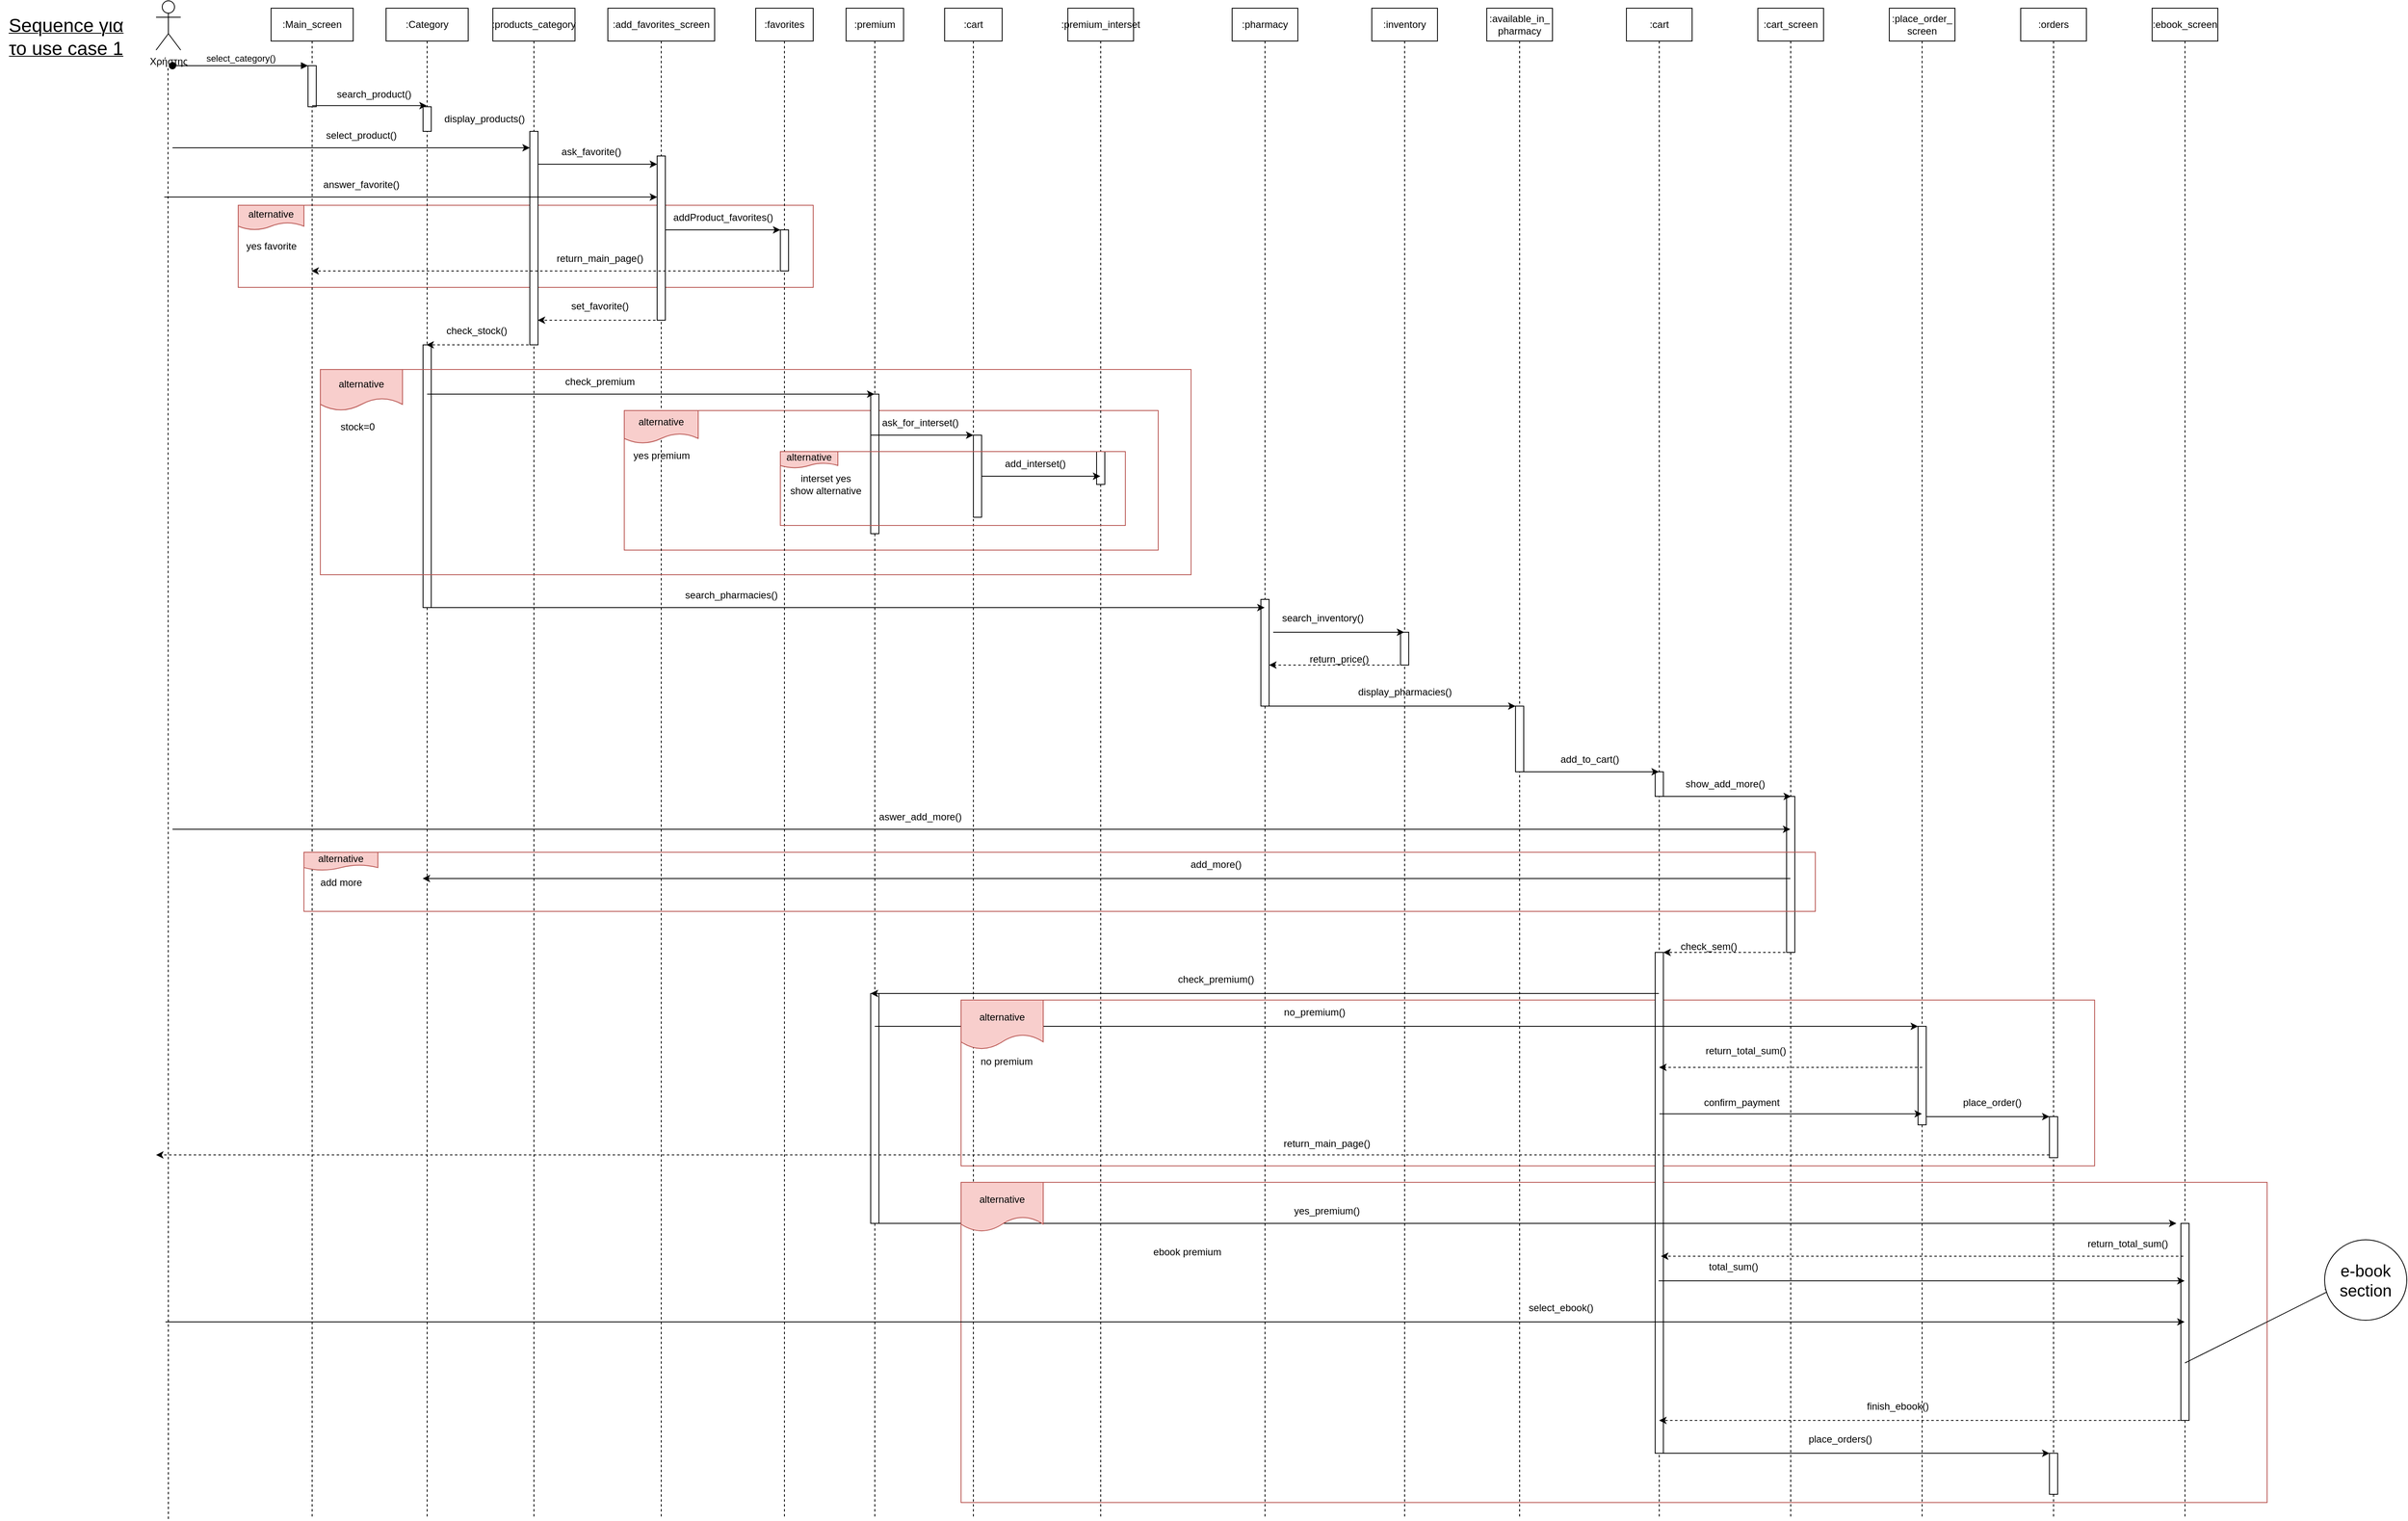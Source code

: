 <mxfile version="24.3.1" type="google">
  <diagram name="Page-1" id="2YBvvXClWsGukQMizWep">
    <mxGraphModel grid="1" page="1" gridSize="10" guides="1" tooltips="1" connect="1" arrows="1" fold="1" pageScale="1" pageWidth="1100" pageHeight="850" math="0" shadow="0">
      <root>
        <mxCell id="0" />
        <mxCell id="1" parent="0" />
        <mxCell id="tUjt9Dtk4aTb7byLz-sN-102" value="" style="whiteSpace=wrap;html=1;fillColor=none;strokeColor=#B85450;" vertex="1" parent="1">
          <mxGeometry x="990" y="1248" width="1380" height="202" as="geometry" />
        </mxCell>
        <mxCell id="tUjt9Dtk4aTb7byLz-sN-99" value="" style="whiteSpace=wrap;html=1;fillColor=none;strokeColor=#B85450;" vertex="1" parent="1">
          <mxGeometry x="990" y="1470" width="1590" height="390" as="geometry" />
        </mxCell>
        <mxCell id="tUjt9Dtk4aTb7byLz-sN-25" value="" style="whiteSpace=wrap;html=1;fillColor=none;strokeColor=#B85450;" vertex="1" parent="1">
          <mxGeometry x="580" y="530" width="650" height="170" as="geometry" />
        </mxCell>
        <mxCell id="tUjt9Dtk4aTb7byLz-sN-9" value="" style="whiteSpace=wrap;html=1;fillColor=none;strokeColor=#B85450;" vertex="1" parent="1">
          <mxGeometry x="110" y="280" width="700" height="100" as="geometry" />
        </mxCell>
        <mxCell id="aM9ryv3xv72pqoxQDRHE-1" value=":Main_screen" style="shape=umlLifeline;perimeter=lifelinePerimeter;whiteSpace=wrap;html=1;container=0;dropTarget=0;collapsible=0;recursiveResize=0;outlineConnect=0;portConstraint=eastwest;newEdgeStyle={&quot;edgeStyle&quot;:&quot;elbowEdgeStyle&quot;,&quot;elbow&quot;:&quot;vertical&quot;,&quot;curved&quot;:0,&quot;rounded&quot;:0};" vertex="1" parent="1">
          <mxGeometry x="150" y="40" width="100" height="1840" as="geometry" />
        </mxCell>
        <mxCell id="aM9ryv3xv72pqoxQDRHE-2" value="" style="html=1;points=[];perimeter=orthogonalPerimeter;outlineConnect=0;targetShapes=umlLifeline;portConstraint=eastwest;newEdgeStyle={&quot;edgeStyle&quot;:&quot;elbowEdgeStyle&quot;,&quot;elbow&quot;:&quot;vertical&quot;,&quot;curved&quot;:0,&quot;rounded&quot;:0};" vertex="1" parent="aM9ryv3xv72pqoxQDRHE-1">
          <mxGeometry x="45" y="70" width="10" height="50" as="geometry" />
        </mxCell>
        <mxCell id="aM9ryv3xv72pqoxQDRHE-3" value="select_category()" style="html=1;verticalAlign=bottom;startArrow=oval;endArrow=block;startSize=8;edgeStyle=elbowEdgeStyle;elbow=vertical;curved=0;rounded=0;" edge="1" parent="aM9ryv3xv72pqoxQDRHE-1" target="aM9ryv3xv72pqoxQDRHE-2">
          <mxGeometry x="0.003" relative="1" as="geometry">
            <mxPoint x="-120" y="70" as="sourcePoint" />
            <mxPoint as="offset" />
          </mxGeometry>
        </mxCell>
        <mxCell id="aM9ryv3xv72pqoxQDRHE-5" value=":Category" style="shape=umlLifeline;perimeter=lifelinePerimeter;whiteSpace=wrap;html=1;container=0;dropTarget=0;collapsible=0;recursiveResize=0;outlineConnect=0;portConstraint=eastwest;newEdgeStyle={&quot;edgeStyle&quot;:&quot;elbowEdgeStyle&quot;,&quot;elbow&quot;:&quot;vertical&quot;,&quot;curved&quot;:0,&quot;rounded&quot;:0};" vertex="1" parent="1">
          <mxGeometry x="290" y="40" width="100" height="1840" as="geometry" />
        </mxCell>
        <mxCell id="aM9ryv3xv72pqoxQDRHE-6" value="" style="html=1;points=[];perimeter=orthogonalPerimeter;outlineConnect=0;targetShapes=umlLifeline;portConstraint=eastwest;newEdgeStyle={&quot;edgeStyle&quot;:&quot;elbowEdgeStyle&quot;,&quot;elbow&quot;:&quot;vertical&quot;,&quot;curved&quot;:0,&quot;rounded&quot;:0};" vertex="1" parent="aM9ryv3xv72pqoxQDRHE-5">
          <mxGeometry x="45" y="120" width="10" height="30" as="geometry" />
        </mxCell>
        <mxCell id="tUjt9Dtk4aTb7byLz-sN-17" value="" style="html=1;points=[];perimeter=orthogonalPerimeter;outlineConnect=0;targetShapes=umlLifeline;portConstraint=eastwest;newEdgeStyle={&quot;edgeStyle&quot;:&quot;elbowEdgeStyle&quot;,&quot;elbow&quot;:&quot;vertical&quot;,&quot;curved&quot;:0,&quot;rounded&quot;:0};" vertex="1" parent="aM9ryv3xv72pqoxQDRHE-5">
          <mxGeometry x="45" y="410" width="10" height="320" as="geometry" />
        </mxCell>
        <mxCell id="B5BVBe5eUBvOWlDDkQNF-1" value="Χρήστης" style="shape=umlActor;verticalLabelPosition=bottom;verticalAlign=top;html=1;outlineConnect=0;" vertex="1" parent="1">
          <mxGeometry x="10" y="31" width="30" height="60" as="geometry" />
        </mxCell>
        <mxCell id="B5BVBe5eUBvOWlDDkQNF-9" value="" style="edgeStyle=elbowEdgeStyle;rounded=0;orthogonalLoop=1;jettySize=auto;html=1;elbow=vertical;curved=0;strokeColor=#000000;" edge="1" parent="1" target="B5BVBe5eUBvOWlDDkQNF-8">
          <mxGeometry relative="1" as="geometry">
            <mxPoint x="605.42" y="230" as="targetPoint" />
            <Array as="points">
              <mxPoint x="605.42" y="230" />
            </Array>
            <mxPoint x="474.587" y="230" as="sourcePoint" />
          </mxGeometry>
        </mxCell>
        <mxCell id="B5BVBe5eUBvOWlDDkQNF-4" value=":products_category" style="shape=umlLifeline;perimeter=lifelinePerimeter;whiteSpace=wrap;html=1;container=0;dropTarget=0;collapsible=0;recursiveResize=0;outlineConnect=0;portConstraint=eastwest;newEdgeStyle={&quot;edgeStyle&quot;:&quot;elbowEdgeStyle&quot;,&quot;elbow&quot;:&quot;vertical&quot;,&quot;curved&quot;:0,&quot;rounded&quot;:0};" vertex="1" parent="1">
          <mxGeometry x="420" y="40" width="100" height="1840" as="geometry" />
        </mxCell>
        <mxCell id="B5BVBe5eUBvOWlDDkQNF-5" value="" style="html=1;points=[];perimeter=orthogonalPerimeter;outlineConnect=0;targetShapes=umlLifeline;portConstraint=eastwest;newEdgeStyle={&quot;edgeStyle&quot;:&quot;elbowEdgeStyle&quot;,&quot;elbow&quot;:&quot;vertical&quot;,&quot;curved&quot;:0,&quot;rounded&quot;:0};" vertex="1" parent="B5BVBe5eUBvOWlDDkQNF-4">
          <mxGeometry x="45" y="150" width="10" height="260" as="geometry" />
        </mxCell>
        <mxCell id="B5BVBe5eUBvOWlDDkQNF-7" value=":add_favorites_screen" style="shape=umlLifeline;perimeter=lifelinePerimeter;whiteSpace=wrap;html=1;container=0;dropTarget=0;collapsible=0;recursiveResize=0;outlineConnect=0;portConstraint=eastwest;newEdgeStyle={&quot;edgeStyle&quot;:&quot;elbowEdgeStyle&quot;,&quot;elbow&quot;:&quot;vertical&quot;,&quot;curved&quot;:0,&quot;rounded&quot;:0};" vertex="1" parent="1">
          <mxGeometry x="560" y="40" width="130" height="1840" as="geometry" />
        </mxCell>
        <mxCell id="B5BVBe5eUBvOWlDDkQNF-8" value="" style="html=1;points=[];perimeter=orthogonalPerimeter;outlineConnect=0;targetShapes=umlLifeline;portConstraint=eastwest;newEdgeStyle={&quot;edgeStyle&quot;:&quot;elbowEdgeStyle&quot;,&quot;elbow&quot;:&quot;vertical&quot;,&quot;curved&quot;:0,&quot;rounded&quot;:0};" vertex="1" parent="B5BVBe5eUBvOWlDDkQNF-7">
          <mxGeometry x="60" y="180" width="10" height="200" as="geometry" />
        </mxCell>
        <mxCell id="B5BVBe5eUBvOWlDDkQNF-10" value=":favorites" style="shape=umlLifeline;perimeter=lifelinePerimeter;whiteSpace=wrap;html=1;container=0;dropTarget=0;collapsible=0;recursiveResize=0;outlineConnect=0;portConstraint=eastwest;newEdgeStyle={&quot;edgeStyle&quot;:&quot;elbowEdgeStyle&quot;,&quot;elbow&quot;:&quot;vertical&quot;,&quot;curved&quot;:0,&quot;rounded&quot;:0};" vertex="1" parent="1">
          <mxGeometry x="740" y="40" width="70" height="1840" as="geometry" />
        </mxCell>
        <mxCell id="B5BVBe5eUBvOWlDDkQNF-11" value="" style="html=1;points=[];perimeter=orthogonalPerimeter;outlineConnect=0;targetShapes=umlLifeline;portConstraint=eastwest;newEdgeStyle={&quot;edgeStyle&quot;:&quot;elbowEdgeStyle&quot;,&quot;elbow&quot;:&quot;vertical&quot;,&quot;curved&quot;:0,&quot;rounded&quot;:0};" vertex="1" parent="B5BVBe5eUBvOWlDDkQNF-10">
          <mxGeometry x="30" y="270" width="10" height="50" as="geometry" />
        </mxCell>
        <mxCell id="B5BVBe5eUBvOWlDDkQNF-13" value=":premium" style="shape=umlLifeline;perimeter=lifelinePerimeter;whiteSpace=wrap;html=1;container=0;dropTarget=0;collapsible=0;recursiveResize=0;outlineConnect=0;portConstraint=eastwest;newEdgeStyle={&quot;edgeStyle&quot;:&quot;elbowEdgeStyle&quot;,&quot;elbow&quot;:&quot;vertical&quot;,&quot;curved&quot;:0,&quot;rounded&quot;:0};" vertex="1" parent="1">
          <mxGeometry x="850" y="40" width="70" height="1840" as="geometry" />
        </mxCell>
        <mxCell id="B5BVBe5eUBvOWlDDkQNF-14" value="" style="html=1;points=[];perimeter=orthogonalPerimeter;outlineConnect=0;targetShapes=umlLifeline;portConstraint=eastwest;newEdgeStyle={&quot;edgeStyle&quot;:&quot;elbowEdgeStyle&quot;,&quot;elbow&quot;:&quot;vertical&quot;,&quot;curved&quot;:0,&quot;rounded&quot;:0};" vertex="1" parent="B5BVBe5eUBvOWlDDkQNF-13">
          <mxGeometry x="30" y="470" width="10" height="170" as="geometry" />
        </mxCell>
        <mxCell id="tUjt9Dtk4aTb7byLz-sN-60" value="&lt;span style=&quot;color: rgba(0, 0, 0, 0); font-family: monospace; font-size: 0px; text-align: start;&quot;&gt;%3CmxGraphModel%3E%3Croot%3E%3CmxCell%20id%3D%220%22%2F%3E%3CmxCell%20id%3D%221%22%20parent%3D%220%22%2F%3E%3CmxCell%20id%3D%222%22%20value%3D%22%22%20style%3D%22html%3D1%3Bpoints%3D%5B%5D%3Bperimeter%3DorthogonalPerimeter%3BoutlineConnect%3D0%3BtargetShapes%3DumlLifeline%3BportConstraint%3Deastwest%3BnewEdgeStyle%3D%7B%26quot%3BedgeStyle%26quot%3B%3A%26quot%3BelbowEdgeStyle%26quot%3B%2C%26quot%3Belbow%26quot%3B%3A%26quot%3Bvertical%26quot%3B%2C%26quot%3Bcurved%26quot%3B%3A0%2C%26quot%3Brounded%26quot%3B%3A0%7D%3B%22%20vertex%3D%221%22%20parent%3D%221%22%3E%3CmxGeometry%20x%3D%22335%22%20y%3D%22120%22%20width%3D%2210%22%20height%3D%22170%22%20as%3D%22geometry%22%2F%3E%3C%2FmxCell%3E%3C%2Froot%3E%3C%2FmxGraphModel%3E&lt;/span&gt;&lt;span style=&quot;color: rgba(0, 0, 0, 0); font-family: monospace; font-size: 0px; text-align: start;&quot;&gt;%3CmxGraphModel%3E%3Croot%3E%3CmxCell%20id%3D%220%22%2F%3E%3CmxCell%20id%3D%221%22%20parent%3D%220%22%2F%3E%3CmxCell%20id%3D%222%22%20value%3D%22%22%20style%3D%22html%3D1%3Bpoints%3D%5B%5D%3Bperimeter%3DorthogonalPerimeter%3BoutlineConnect%3D0%3BtargetShapes%3DumlLifeline%3BportConstraint%3Deastwest%3BnewEdgeStyle%3D%7B%26quot%3BedgeStyle%26quot%3B%3A%26quot%3BelbowEdgeStyle%26quot%3B%2C%26quot%3Belbow%26quot%3B%3A%26quot%3Bvertical%26quot%3B%2C%26quot%3Bcurved%26quot%3B%3A0%2C%26quot%3Brounded%26quot%3B%3A0%7D%3B%22%20vertex%3D%221%22%20parent%3D%221%22%3E%3CmxGeometry%20x%3D%22335%22%20y%3D%22120%22%20width%3D%2210%22%20height%3D%22170%22%20as%3D%22geometry%22%2F%3E%3C%2FmxCell%3E%3C%2Froot%3E%3C%2FmxGraphModel%3E&lt;/span&gt;&lt;span style=&quot;color: rgba(0, 0, 0, 0); font-family: monospace; font-size: 0px; text-align: start;&quot;&gt;%3CmxGraphModel%3E%3Croot%3E%3CmxCell%20id%3D%220%22%2F%3E%3CmxCell%20id%3D%221%22%20parent%3D%220%22%2F%3E%3CmxCell%20id%3D%222%22%20value%3D%22%22%20style%3D%22html%3D1%3Bpoints%3D%5B%5D%3Bperimeter%3DorthogonalPerimeter%3BoutlineConnect%3D0%3BtargetShapes%3DumlLifeline%3BportConstraint%3Deastwest%3BnewEdgeStyle%3D%7B%26quot%3BedgeStyle%26quot%3B%3A%26quot%3BelbowEdgeStyle%26quot%3B%2C%26quot%3Belbow%26quot%3B%3A%26quot%3Bvertical%26quot%3B%2C%26quot%3Bcurved%26quot%3B%3A0%2C%26quot%3Brounded%26quot%3B%3A0%7D%3B%22%20vertex%3D%221%22%20parent%3D%221%22%3E%3CmxGeometry%20x%3D%22335%22%20y%3D%22120%22%20width%3D%2210%22%20height%3D%22170%22%20as%3D%22geometry%22%2F%3E%3C%2FmxCell%3E%3C%2Froot%3E%3C%2FmxGraphModel%3E&lt;/span&gt;&lt;span style=&quot;color: rgba(0, 0, 0, 0); font-family: monospace; font-size: 0px; text-align: start;&quot;&gt;%3CmxGraphModel%3E%3Croot%3E%3CmxCell%20id%3D%220%22%2F%3E%3CmxCell%20id%3D%221%22%20parent%3D%220%22%2F%3E%3CmxCell%20id%3D%222%22%20value%3D%22%22%20style%3D%22html%3D1%3Bpoints%3D%5B%5D%3Bperimeter%3DorthogonalPerimeter%3BoutlineConnect%3D0%3BtargetShapes%3DumlLifeline%3BportConstraint%3Deastwest%3BnewEdgeStyle%3D%7B%26quot%3BedgeStyle%26quot%3B%3A%26quot%3BelbowEdgeStyle%26quot%3B%2C%26quot%3Belbow%26quot%3B%3A%26quot%3Bvertical%26quot%3B%2C%26quot%3Bcurved%26quot%3B%3A0%2C%26quot%3Brounded%26quot%3B%3A0%7D%3B%22%20vertex%3D%221%22%20parent%3D%221%22%3E%3CmxGeometry%20x%3D%22335%22%20y%3D%22120%22%20width%3D%2210%22%20height%3D%22170%22%20as%3D%22geometry%22%2F%3E%3C%2FmxCell%3E%3C%2Froot%3E%3C%2FmxGraphModel%3E&lt;/span&gt;" style="html=1;points=[];perimeter=orthogonalPerimeter;outlineConnect=0;targetShapes=umlLifeline;portConstraint=eastwest;newEdgeStyle={&quot;edgeStyle&quot;:&quot;elbowEdgeStyle&quot;,&quot;elbow&quot;:&quot;vertical&quot;,&quot;curved&quot;:0,&quot;rounded&quot;:0};" vertex="1" parent="B5BVBe5eUBvOWlDDkQNF-13">
          <mxGeometry x="30" y="1200" width="10" height="280" as="geometry" />
        </mxCell>
        <mxCell id="B5BVBe5eUBvOWlDDkQNF-16" value=":cart" style="shape=umlLifeline;perimeter=lifelinePerimeter;whiteSpace=wrap;html=1;container=0;dropTarget=0;collapsible=0;recursiveResize=0;outlineConnect=0;portConstraint=eastwest;newEdgeStyle={&quot;edgeStyle&quot;:&quot;elbowEdgeStyle&quot;,&quot;elbow&quot;:&quot;vertical&quot;,&quot;curved&quot;:0,&quot;rounded&quot;:0};" vertex="1" parent="1">
          <mxGeometry x="970" y="40" width="70" height="1840" as="geometry" />
        </mxCell>
        <mxCell id="B5BVBe5eUBvOWlDDkQNF-55" value="&lt;span style=&quot;color: rgba(0, 0, 0, 0); font-family: monospace; font-size: 0px; text-align: start;&quot;&gt;%3CmxGraphModel%3E%3Croot%3E%3CmxCell%20id%3D%220%22%2F%3E%3CmxCell%20id%3D%221%22%20parent%3D%220%22%2F%3E%3CmxCell%20id%3D%222%22%20value%3D%22%22%20style%3D%22html%3D1%3Bpoints%3D%5B%5D%3Bperimeter%3DorthogonalPerimeter%3BoutlineConnect%3D0%3BtargetShapes%3DumlLifeline%3BportConstraint%3Deastwest%3BnewEdgeStyle%3D%7B%26quot%3BedgeStyle%26quot%3B%3A%26quot%3BelbowEdgeStyle%26quot%3B%2C%26quot%3Belbow%26quot%3B%3A%26quot%3Bvertical%26quot%3B%2C%26quot%3Bcurved%26quot%3B%3A0%2C%26quot%3Brounded%26quot%3B%3A0%7D%3B%22%20vertex%3D%221%22%20parent%3D%221%22%3E%3CmxGeometry%20x%3D%22335%22%20y%3D%22120%22%20width%3D%2210%22%20height%3D%22170%22%20as%3D%22geometry%22%2F%3E%3C%2FmxCell%3E%3C%2Froot%3E%3C%2FmxGraphModel%3E&lt;/span&gt;&lt;span style=&quot;color: rgba(0, 0, 0, 0); font-family: monospace; font-size: 0px; text-align: start;&quot;&gt;%3CmxGraphModel%3E%3Croot%3E%3CmxCell%20id%3D%220%22%2F%3E%3CmxCell%20id%3D%221%22%20parent%3D%220%22%2F%3E%3CmxCell%20id%3D%222%22%20value%3D%22%22%20style%3D%22html%3D1%3Bpoints%3D%5B%5D%3Bperimeter%3DorthogonalPerimeter%3BoutlineConnect%3D0%3BtargetShapes%3DumlLifeline%3BportConstraint%3Deastwest%3BnewEdgeStyle%3D%7B%26quot%3BedgeStyle%26quot%3B%3A%26quot%3BelbowEdgeStyle%26quot%3B%2C%26quot%3Belbow%26quot%3B%3A%26quot%3Bvertical%26quot%3B%2C%26quot%3Bcurved%26quot%3B%3A0%2C%26quot%3Brounded%26quot%3B%3A0%7D%3B%22%20vertex%3D%221%22%20parent%3D%221%22%3E%3CmxGeometry%20x%3D%22335%22%20y%3D%22120%22%20width%3D%2210%22%20height%3D%22170%22%20as%3D%22geometry%22%2F%3E%3C%2FmxCell%3E%3C%2Froot%3E%3C%2FmxGraphModel%3E&lt;/span&gt;" style="html=1;points=[];perimeter=orthogonalPerimeter;outlineConnect=0;targetShapes=umlLifeline;portConstraint=eastwest;newEdgeStyle={&quot;edgeStyle&quot;:&quot;elbowEdgeStyle&quot;,&quot;elbow&quot;:&quot;vertical&quot;,&quot;curved&quot;:0,&quot;rounded&quot;:0};" vertex="1" parent="B5BVBe5eUBvOWlDDkQNF-16">
          <mxGeometry x="35" y="520" width="10" height="100" as="geometry" />
        </mxCell>
        <mxCell id="B5BVBe5eUBvOWlDDkQNF-21" value="" style="endArrow=none;dashed=1;html=1;dashPattern=1 3;strokeWidth=2;rounded=0;" edge="1" parent="1" target="B5BVBe5eUBvOWlDDkQNF-4">
          <mxGeometry width="50" height="50" relative="1" as="geometry">
            <mxPoint x="470" y="360" as="sourcePoint" />
            <mxPoint x="520" y="310" as="targetPoint" />
          </mxGeometry>
        </mxCell>
        <mxCell id="B5BVBe5eUBvOWlDDkQNF-23" value="display_products()" style="text;html=1;align=center;verticalAlign=middle;whiteSpace=wrap;rounded=0;" vertex="1" parent="1">
          <mxGeometry x="380" y="160" width="60" height="30" as="geometry" />
        </mxCell>
        <mxCell id="B5BVBe5eUBvOWlDDkQNF-24" value="" style="endArrow=none;dashed=1;html=1;rounded=0;" edge="1" parent="1">
          <mxGeometry width="50" height="50" relative="1" as="geometry">
            <mxPoint x="25" y="1880" as="sourcePoint" />
            <mxPoint x="24.52" y="110" as="targetPoint" />
          </mxGeometry>
        </mxCell>
        <mxCell id="B5BVBe5eUBvOWlDDkQNF-25" value="" style="endArrow=classic;html=1;rounded=0;strokeColor=#000000;" edge="1" parent="1" target="B5BVBe5eUBvOWlDDkQNF-5">
          <mxGeometry width="50" height="50" relative="1" as="geometry">
            <mxPoint x="30" y="210" as="sourcePoint" />
            <mxPoint x="460" y="210" as="targetPoint" />
          </mxGeometry>
        </mxCell>
        <mxCell id="B5BVBe5eUBvOWlDDkQNF-27" value="select_product()" style="text;html=1;align=center;verticalAlign=middle;whiteSpace=wrap;rounded=0;" vertex="1" parent="1">
          <mxGeometry x="230" y="180" width="60" height="30" as="geometry" />
        </mxCell>
        <mxCell id="B5BVBe5eUBvOWlDDkQNF-28" value="ask_favorite()" style="text;html=1;align=center;verticalAlign=middle;whiteSpace=wrap;rounded=0;" vertex="1" parent="1">
          <mxGeometry x="510" y="200" width="60" height="30" as="geometry" />
        </mxCell>
        <mxCell id="B5BVBe5eUBvOWlDDkQNF-31" value="" style="endArrow=classic;html=1;rounded=0;strokeColor=#000000;" edge="1" parent="1" target="B5BVBe5eUBvOWlDDkQNF-8">
          <mxGeometry width="50" height="50" relative="1" as="geometry">
            <mxPoint x="20" y="270" as="sourcePoint" />
            <mxPoint x="610" y="270" as="targetPoint" />
          </mxGeometry>
        </mxCell>
        <mxCell id="B5BVBe5eUBvOWlDDkQNF-32" value="answer_favorite()" style="text;html=1;align=center;verticalAlign=middle;whiteSpace=wrap;rounded=0;" vertex="1" parent="1">
          <mxGeometry x="230" y="240" width="60" height="30" as="geometry" />
        </mxCell>
        <mxCell id="B5BVBe5eUBvOWlDDkQNF-35" value=":premium_interset" style="shape=umlLifeline;perimeter=lifelinePerimeter;whiteSpace=wrap;html=1;container=0;dropTarget=0;collapsible=0;recursiveResize=0;outlineConnect=0;portConstraint=eastwest;newEdgeStyle={&quot;edgeStyle&quot;:&quot;elbowEdgeStyle&quot;,&quot;elbow&quot;:&quot;vertical&quot;,&quot;curved&quot;:0,&quot;rounded&quot;:0};" vertex="1" parent="1">
          <mxGeometry x="1120" y="40" width="80" height="1840" as="geometry" />
        </mxCell>
        <mxCell id="B5BVBe5eUBvOWlDDkQNF-56" value="&lt;span style=&quot;color: rgba(0, 0, 0, 0); font-family: monospace; font-size: 0px; text-align: start;&quot;&gt;%3CmxGraphModel%3E%3Croot%3E%3CmxCell%20id%3D%220%22%2F%3E%3CmxCell%20id%3D%221%22%20parent%3D%220%22%2F%3E%3CmxCell%20id%3D%222%22%20value%3D%22%22%20style%3D%22html%3D1%3Bpoints%3D%5B%5D%3Bperimeter%3DorthogonalPerimeter%3BoutlineConnect%3D0%3BtargetShapes%3DumlLifeline%3BportConstraint%3Deastwest%3BnewEdgeStyle%3D%7B%26quot%3BedgeStyle%26quot%3B%3A%26quot%3BelbowEdgeStyle%26quot%3B%2C%26quot%3Belbow%26quot%3B%3A%26quot%3Bvertical%26quot%3B%2C%26quot%3Bcurved%26quot%3B%3A0%2C%26quot%3Brounded%26quot%3B%3A0%7D%3B%22%20vertex%3D%221%22%20parent%3D%221%22%3E%3CmxGeometry%20x%3D%22335%22%20y%3D%22120%22%20width%3D%2210%22%20height%3D%22170%22%20as%3D%22geometry%22%2F%3E%3C%2FmxCell%3E%3C%2Froot%3E%3C%2FmxGraphModel%3E&lt;/span&gt;&lt;span style=&quot;color: rgba(0, 0, 0, 0); font-family: monospace; font-size: 0px; text-align: start;&quot;&gt;%3CmxGraphModel%3E%3Croot%3E%3CmxCell%20id%3D%220%22%2F%3E%3CmxCell%20id%3D%221%22%20parent%3D%220%22%2F%3E%3CmxCell%20id%3D%222%22%20value%3D%22%22%20style%3D%22html%3D1%3Bpoints%3D%5B%5D%3Bperimeter%3DorthogonalPerimeter%3BoutlineConnect%3D0%3BtargetShapes%3DumlLifeline%3BportConstraint%3Deastwest%3BnewEdgeStyle%3D%7B%26quot%3BedgeStyle%26quot%3B%3A%26quot%3BelbowEdgeStyle%26quot%3B%2C%26quot%3Belbow%26quot%3B%3A%26quot%3Bvertical%26quot%3B%2C%26quot%3Bcurved%26quot%3B%3A0%2C%26quot%3Brounded%26quot%3B%3A0%7D%3B%22%20vertex%3D%221%22%20parent%3D%221%22%3E%3CmxGeometry%20x%3D%22335%22%20y%3D%22120%22%20width%3D%2210%22%20height%3D%22170%22%20as%3D%22geometry%22%2F%3E%3C%2FmxCell%3E%3C%2Froot%3E%3C%2FmxGraphModel%3E&lt;/span&gt;" style="html=1;points=[];perimeter=orthogonalPerimeter;outlineConnect=0;targetShapes=umlLifeline;portConstraint=eastwest;newEdgeStyle={&quot;edgeStyle&quot;:&quot;elbowEdgeStyle&quot;,&quot;elbow&quot;:&quot;vertical&quot;,&quot;curved&quot;:0,&quot;rounded&quot;:0};" vertex="1" parent="B5BVBe5eUBvOWlDDkQNF-35">
          <mxGeometry x="35" y="540" width="10" height="40" as="geometry" />
        </mxCell>
        <mxCell id="B5BVBe5eUBvOWlDDkQNF-38" value=":pharmacy" style="shape=umlLifeline;perimeter=lifelinePerimeter;whiteSpace=wrap;html=1;container=0;dropTarget=0;collapsible=0;recursiveResize=0;outlineConnect=0;portConstraint=eastwest;newEdgeStyle={&quot;edgeStyle&quot;:&quot;elbowEdgeStyle&quot;,&quot;elbow&quot;:&quot;vertical&quot;,&quot;curved&quot;:0,&quot;rounded&quot;:0};" vertex="1" parent="1">
          <mxGeometry x="1320" y="40" width="80" height="1840" as="geometry" />
        </mxCell>
        <mxCell id="B5BVBe5eUBvOWlDDkQNF-39" value="&lt;span style=&quot;color: rgba(0, 0, 0, 0); font-family: monospace; font-size: 0px; text-align: start;&quot;&gt;%3CmxGraphModel%3E%3Croot%3E%3CmxCell%20id%3D%220%22%2F%3E%3CmxCell%20id%3D%221%22%20parent%3D%220%22%2F%3E%3CmxCell%20id%3D%222%22%20value%3D%22%22%20style%3D%22html%3D1%3Bpoints%3D%5B%5D%3Bperimeter%3DorthogonalPerimeter%3BoutlineConnect%3D0%3BtargetShapes%3DumlLifeline%3BportConstraint%3Deastwest%3BnewEdgeStyle%3D%7B%26quot%3BedgeStyle%26quot%3B%3A%26quot%3BelbowEdgeStyle%26quot%3B%2C%26quot%3Belbow%26quot%3B%3A%26quot%3Bvertical%26quot%3B%2C%26quot%3Bcurved%26quot%3B%3A0%2C%26quot%3Brounded%26quot%3B%3A0%7D%3B%22%20vertex%3D%221%22%20parent%3D%221%22%3E%3CmxGeometry%20x%3D%22335%22%20y%3D%22120%22%20width%3D%2210%22%20height%3D%22170%22%20as%3D%22geometry%22%2F%3E%3C%2FmxCell%3E%3C%2Froot%3E%3C%2FmxGraphModel%3E&lt;/span&gt;&lt;span style=&quot;color: rgba(0, 0, 0, 0); font-family: monospace; font-size: 0px; text-align: start;&quot;&gt;%3CmxGraphModel%3E%3Croot%3E%3CmxCell%20id%3D%220%22%2F%3E%3CmxCell%20id%3D%221%22%20parent%3D%220%22%2F%3E%3CmxCell%20id%3D%222%22%20value%3D%22%22%20style%3D%22html%3D1%3Bpoints%3D%5B%5D%3Bperimeter%3DorthogonalPerimeter%3BoutlineConnect%3D0%3BtargetShapes%3DumlLifeline%3BportConstraint%3Deastwest%3BnewEdgeStyle%3D%7B%26quot%3BedgeStyle%26quot%3B%3A%26quot%3BelbowEdgeStyle%26quot%3B%2C%26quot%3Belbow%26quot%3B%3A%26quot%3Bvertical%26quot%3B%2C%26quot%3Bcurved%26quot%3B%3A0%2C%26quot%3Brounded%26quot%3B%3A0%7D%3B%22%20vertex%3D%221%22%20parent%3D%221%22%3E%3CmxGeometry%20x%3D%22335%22%20y%3D%22120%22%20width%3D%2210%22%20height%3D%22170%22%20as%3D%22geometry%22%2F%3E%3C%2FmxCell%3E%3C%2Froot%3E%3C%2FmxGraphModel%3E&lt;/span&gt;" style="html=1;points=[];perimeter=orthogonalPerimeter;outlineConnect=0;targetShapes=umlLifeline;portConstraint=eastwest;newEdgeStyle={&quot;edgeStyle&quot;:&quot;elbowEdgeStyle&quot;,&quot;elbow&quot;:&quot;vertical&quot;,&quot;curved&quot;:0,&quot;rounded&quot;:0};" vertex="1" parent="B5BVBe5eUBvOWlDDkQNF-38">
          <mxGeometry x="35" y="720" width="10" height="130" as="geometry" />
        </mxCell>
        <mxCell id="B5BVBe5eUBvOWlDDkQNF-41" value=":inventory" style="shape=umlLifeline;perimeter=lifelinePerimeter;whiteSpace=wrap;html=1;container=0;dropTarget=0;collapsible=0;recursiveResize=0;outlineConnect=0;portConstraint=eastwest;newEdgeStyle={&quot;edgeStyle&quot;:&quot;elbowEdgeStyle&quot;,&quot;elbow&quot;:&quot;vertical&quot;,&quot;curved&quot;:0,&quot;rounded&quot;:0};" vertex="1" parent="1">
          <mxGeometry x="1490" y="40" width="80" height="1840" as="geometry" />
        </mxCell>
        <mxCell id="B5BVBe5eUBvOWlDDkQNF-42" value="" style="html=1;points=[];perimeter=orthogonalPerimeter;outlineConnect=0;targetShapes=umlLifeline;portConstraint=eastwest;newEdgeStyle={&quot;edgeStyle&quot;:&quot;elbowEdgeStyle&quot;,&quot;elbow&quot;:&quot;vertical&quot;,&quot;curved&quot;:0,&quot;rounded&quot;:0};" vertex="1" parent="B5BVBe5eUBvOWlDDkQNF-41">
          <mxGeometry x="35" y="760" width="10" height="40" as="geometry" />
        </mxCell>
        <mxCell id="B5BVBe5eUBvOWlDDkQNF-62" value=":available_in_&lt;div&gt;pharmacy&lt;/div&gt;" style="shape=umlLifeline;perimeter=lifelinePerimeter;whiteSpace=wrap;html=1;container=0;dropTarget=0;collapsible=0;recursiveResize=0;outlineConnect=0;portConstraint=eastwest;newEdgeStyle={&quot;edgeStyle&quot;:&quot;elbowEdgeStyle&quot;,&quot;elbow&quot;:&quot;vertical&quot;,&quot;curved&quot;:0,&quot;rounded&quot;:0};" vertex="1" parent="1">
          <mxGeometry x="1630" y="40" width="80" height="1840" as="geometry" />
        </mxCell>
        <mxCell id="B5BVBe5eUBvOWlDDkQNF-64" value="&lt;span style=&quot;color: rgba(0, 0, 0, 0); font-family: monospace; font-size: 0px; text-align: start;&quot;&gt;%3CmxGraphModel%3E%3Croot%3E%3CmxCell%20id%3D%220%22%2F%3E%3CmxCell%20id%3D%221%22%20parent%3D%220%22%2F%3E%3CmxCell%20id%3D%222%22%20value%3D%22%22%20style%3D%22html%3D1%3Bpoints%3D%5B%5D%3Bperimeter%3DorthogonalPerimeter%3BoutlineConnect%3D0%3BtargetShapes%3DumlLifeline%3BportConstraint%3Deastwest%3BnewEdgeStyle%3D%7B%26quot%3BedgeStyle%26quot%3B%3A%26quot%3BelbowEdgeStyle%26quot%3B%2C%26quot%3Belbow%26quot%3B%3A%26quot%3Bvertical%26quot%3B%2C%26quot%3Bcurved%26quot%3B%3A0%2C%26quot%3Brounded%26quot%3B%3A0%7D%3B%22%20vertex%3D%221%22%20parent%3D%221%22%3E%3CmxGeometry%20x%3D%22335%22%20y%3D%22120%22%20width%3D%2210%22%20height%3D%22170%22%20as%3D%22geometry%22%2F%3E%3C%2FmxCell%3E%3C%2Froot%3E%3C%2FmxGraphModel%3E&lt;/span&gt;&lt;span style=&quot;color: rgba(0, 0, 0, 0); font-family: monospace; font-size: 0px; text-align: start;&quot;&gt;%3CmxGraphModel%3E%3Croot%3E%3CmxCell%20id%3D%220%22%2F%3E%3CmxCell%20id%3D%221%22%20parent%3D%220%22%2F%3E%3CmxCell%20id%3D%222%22%20value%3D%22%22%20style%3D%22html%3D1%3Bpoints%3D%5B%5D%3Bperimeter%3DorthogonalPerimeter%3BoutlineConnect%3D0%3BtargetShapes%3DumlLifeline%3BportConstraint%3Deastwest%3BnewEdgeStyle%3D%7B%26quot%3BedgeStyle%26quot%3B%3A%26quot%3BelbowEdgeStyle%26quot%3B%2C%26quot%3Belbow%26quot%3B%3A%26quot%3Bvertical%26quot%3B%2C%26quot%3Bcurved%26quot%3B%3A0%2C%26quot%3Brounded%26quot%3B%3A0%7D%3B%22%20vertex%3D%221%22%20parent%3D%221%22%3E%3CmxGeometry%20x%3D%22335%22%20y%3D%22120%22%20width%3D%2210%22%20height%3D%22170%22%20as%3D%22geometry%22%2F%3E%3C%2FmxCell%3E%3C%2Froot%3E%3C%2FmxGraphModel%3E&lt;/span&gt;" style="html=1;points=[];perimeter=orthogonalPerimeter;outlineConnect=0;targetShapes=umlLifeline;portConstraint=eastwest;newEdgeStyle={&quot;edgeStyle&quot;:&quot;elbowEdgeStyle&quot;,&quot;elbow&quot;:&quot;vertical&quot;,&quot;curved&quot;:0,&quot;rounded&quot;:0};" vertex="1" parent="B5BVBe5eUBvOWlDDkQNF-62">
          <mxGeometry x="35" y="850" width="10" height="80" as="geometry" />
        </mxCell>
        <mxCell id="B5BVBe5eUBvOWlDDkQNF-72" value="" style="endArrow=classic;html=1;rounded=0;dashed=1;strokeColor=#000000;" edge="1" parent="1">
          <mxGeometry width="50" height="50" relative="1" as="geometry">
            <mxPoint x="774.5" y="360.0" as="sourcePoint" />
            <mxPoint x="199.167" y="360" as="targetPoint" />
          </mxGeometry>
        </mxCell>
        <mxCell id="B5BVBe5eUBvOWlDDkQNF-74" value=":cart" style="shape=umlLifeline;perimeter=lifelinePerimeter;whiteSpace=wrap;html=1;container=0;dropTarget=0;collapsible=0;recursiveResize=0;outlineConnect=0;portConstraint=eastwest;newEdgeStyle={&quot;edgeStyle&quot;:&quot;elbowEdgeStyle&quot;,&quot;elbow&quot;:&quot;vertical&quot;,&quot;curved&quot;:0,&quot;rounded&quot;:0};" vertex="1" parent="1">
          <mxGeometry x="1800" y="40" width="80" height="1840" as="geometry" />
        </mxCell>
        <mxCell id="B5BVBe5eUBvOWlDDkQNF-76" value="&lt;span style=&quot;color: rgba(0, 0, 0, 0); font-family: monospace; font-size: 0px; text-align: start;&quot;&gt;%3CmxGraphModel%3E%3Croot%3E%3CmxCell%20id%3D%220%22%2F%3E%3CmxCell%20id%3D%221%22%20parent%3D%220%22%2F%3E%3CmxCell%20id%3D%222%22%20value%3D%22%22%20style%3D%22html%3D1%3Bpoints%3D%5B%5D%3Bperimeter%3DorthogonalPerimeter%3BoutlineConnect%3D0%3BtargetShapes%3DumlLifeline%3BportConstraint%3Deastwest%3BnewEdgeStyle%3D%7B%26quot%3BedgeStyle%26quot%3B%3A%26quot%3BelbowEdgeStyle%26quot%3B%2C%26quot%3Belbow%26quot%3B%3A%26quot%3Bvertical%26quot%3B%2C%26quot%3Bcurved%26quot%3B%3A0%2C%26quot%3Brounded%26quot%3B%3A0%7D%3B%22%20vertex%3D%221%22%20parent%3D%221%22%3E%3CmxGeometry%20x%3D%22335%22%20y%3D%22120%22%20width%3D%2210%22%20height%3D%22170%22%20as%3D%22geometry%22%2F%3E%3C%2FmxCell%3E%3C%2Froot%3E%3C%2FmxGraphModel%3E&lt;/span&gt;&lt;span style=&quot;color: rgba(0, 0, 0, 0); font-family: monospace; font-size: 0px; text-align: start;&quot;&gt;%3CmxGraphModel%3E%3Croot%3E%3CmxCell%20id%3D%220%22%2F%3E%3CmxCell%20id%3D%221%22%20parent%3D%220%22%2F%3E%3CmxCell%20id%3D%222%22%20value%3D%22%22%20style%3D%22html%3D1%3Bpoints%3D%5B%5D%3Bperimeter%3DorthogonalPerimeter%3BoutlineConnect%3D0%3BtargetShapes%3DumlLifeline%3BportConstraint%3Deastwest%3BnewEdgeStyle%3D%7B%26quot%3BedgeStyle%26quot%3B%3A%26quot%3BelbowEdgeStyle%26quot%3B%2C%26quot%3Belbow%26quot%3B%3A%26quot%3Bvertical%26quot%3B%2C%26quot%3Bcurved%26quot%3B%3A0%2C%26quot%3Brounded%26quot%3B%3A0%7D%3B%22%20vertex%3D%221%22%20parent%3D%221%22%3E%3CmxGeometry%20x%3D%22335%22%20y%3D%22120%22%20width%3D%2210%22%20height%3D%22170%22%20as%3D%22geometry%22%2F%3E%3C%2FmxCell%3E%3C%2Froot%3E%3C%2FmxGraphModel%3E&lt;/span&gt;" style="html=1;points=[];perimeter=orthogonalPerimeter;outlineConnect=0;targetShapes=umlLifeline;portConstraint=eastwest;newEdgeStyle={&quot;edgeStyle&quot;:&quot;elbowEdgeStyle&quot;,&quot;elbow&quot;:&quot;vertical&quot;,&quot;curved&quot;:0,&quot;rounded&quot;:0};" vertex="1" parent="B5BVBe5eUBvOWlDDkQNF-74">
          <mxGeometry x="35" y="930" width="10" height="30" as="geometry" />
        </mxCell>
        <mxCell id="tUjt9Dtk4aTb7byLz-sN-57" value="&lt;span style=&quot;color: rgba(0, 0, 0, 0); font-family: monospace; font-size: 0px; text-align: start;&quot;&gt;%3CmxGraphModel%3E%3Croot%3E%3CmxCell%20id%3D%220%22%2F%3E%3CmxCell%20id%3D%221%22%20parent%3D%220%22%2F%3E%3CmxCell%20id%3D%222%22%20value%3D%22%22%20style%3D%22html%3D1%3Bpoints%3D%5B%5D%3Bperimeter%3DorthogonalPerimeter%3BoutlineConnect%3D0%3BtargetShapes%3DumlLifeline%3BportConstraint%3Deastwest%3BnewEdgeStyle%3D%7B%26quot%3BedgeStyle%26quot%3B%3A%26quot%3BelbowEdgeStyle%26quot%3B%2C%26quot%3Belbow%26quot%3B%3A%26quot%3Bvertical%26quot%3B%2C%26quot%3Bcurved%26quot%3B%3A0%2C%26quot%3Brounded%26quot%3B%3A0%7D%3B%22%20vertex%3D%221%22%20parent%3D%221%22%3E%3CmxGeometry%20x%3D%22335%22%20y%3D%22120%22%20width%3D%2210%22%20height%3D%22170%22%20as%3D%22geometry%22%2F%3E%3C%2FmxCell%3E%3C%2Froot%3E%3C%2FmxGraphModel%3E&lt;/span&gt;&lt;span style=&quot;color: rgba(0, 0, 0, 0); font-family: monospace; font-size: 0px; text-align: start;&quot;&gt;%3CmxGraphModel%3E%3Croot%3E%3CmxCell%20id%3D%220%22%2F%3E%3CmxCell%20id%3D%221%22%20parent%3D%220%22%2F%3E%3CmxCell%20id%3D%222%22%20value%3D%22%22%20style%3D%22html%3D1%3Bpoints%3D%5B%5D%3Bperimeter%3DorthogonalPerimeter%3BoutlineConnect%3D0%3BtargetShapes%3DumlLifeline%3BportConstraint%3Deastwest%3BnewEdgeStyle%3D%7B%26quot%3BedgeStyle%26quot%3B%3A%26quot%3BelbowEdgeStyle%26quot%3B%2C%26quot%3Belbow%26quot%3B%3A%26quot%3Bvertical%26quot%3B%2C%26quot%3Bcurved%26quot%3B%3A0%2C%26quot%3Brounded%26quot%3B%3A0%7D%3B%22%20vertex%3D%221%22%20parent%3D%221%22%3E%3CmxGeometry%20x%3D%22335%22%20y%3D%22120%22%20width%3D%2210%22%20height%3D%22170%22%20as%3D%22geometry%22%2F%3E%3C%2FmxCell%3E%3C%2Froot%3E%3C%2FmxGraphModel%3E&lt;/span&gt;&lt;span style=&quot;color: rgba(0, 0, 0, 0); font-family: monospace; font-size: 0px; text-align: start;&quot;&gt;%3CmxGraphModel%3E%3Croot%3E%3CmxCell%20id%3D%220%22%2F%3E%3CmxCell%20id%3D%221%22%20parent%3D%220%22%2F%3E%3CmxCell%20id%3D%222%22%20value%3D%22%22%20style%3D%22html%3D1%3Bpoints%3D%5B%5D%3Bperimeter%3DorthogonalPerimeter%3BoutlineConnect%3D0%3BtargetShapes%3DumlLifeline%3BportConstraint%3Deastwest%3BnewEdgeStyle%3D%7B%26quot%3BedgeStyle%26quot%3B%3A%26quot%3BelbowEdgeStyle%26quot%3B%2C%26quot%3Belbow%26quot%3B%3A%26quot%3Bvertical%26quot%3B%2C%26quot%3Bcurved%26quot%3B%3A0%2C%26quot%3Brounded%26quot%3B%3A0%7D%3B%22%20vertex%3D%221%22%20parent%3D%221%22%3E%3CmxGeometry%20x%3D%22335%22%20y%3D%22120%22%20width%3D%2210%22%20height%3D%22170%22%20as%3D%22geometry%22%2F%3E%3C%2FmxCell%3E%3C%2Froot%3E%3C%2FmxGraphModel%3E&lt;/span&gt;&lt;span style=&quot;color: rgba(0, 0, 0, 0); font-family: monospace; font-size: 0px; text-align: start;&quot;&gt;%3CmxGraphModel%3E%3Croot%3E%3CmxCell%20id%3D%220%22%2F%3E%3CmxCell%20id%3D%221%22%20parent%3D%220%22%2F%3E%3CmxCell%20id%3D%222%22%20value%3D%22%22%20style%3D%22html%3D1%3Bpoints%3D%5B%5D%3Bperimeter%3DorthogonalPerimeter%3BoutlineConnect%3D0%3BtargetShapes%3DumlLifeline%3BportConstraint%3Deastwest%3BnewEdgeStyle%3D%7B%26quot%3BedgeStyle%26quot%3B%3A%26quot%3BelbowEdgeStyle%26quot%3B%2C%26quot%3Belbow%26quot%3B%3A%26quot%3Bvertical%26quot%3B%2C%26quot%3Bcurved%26quot%3B%3A0%2C%26quot%3Brounded%26quot%3B%3A0%7D%3B%22%20vertex%3D%221%22%20parent%3D%221%22%3E%3CmxGeometry%20x%3D%22335%22%20y%3D%22120%22%20width%3D%2210%22%20height%3D%22170%22%20as%3D%22geometry%22%2F%3E%3C%2FmxCell%3E%3C%2Froot%3E%3C%2FmxGraphModel%3E&lt;/span&gt;" style="html=1;points=[];perimeter=orthogonalPerimeter;outlineConnect=0;targetShapes=umlLifeline;portConstraint=eastwest;newEdgeStyle={&quot;edgeStyle&quot;:&quot;elbowEdgeStyle&quot;,&quot;elbow&quot;:&quot;vertical&quot;,&quot;curved&quot;:0,&quot;rounded&quot;:0};" vertex="1" parent="B5BVBe5eUBvOWlDDkQNF-74">
          <mxGeometry x="35" y="1150" width="10" height="610" as="geometry" />
        </mxCell>
        <mxCell id="tUjt9Dtk4aTb7byLz-sN-1" value="" style="edgeStyle=none;orthogonalLoop=1;jettySize=auto;html=1;rounded=0;" edge="1" parent="1" target="aM9ryv3xv72pqoxQDRHE-5">
          <mxGeometry width="100" relative="1" as="geometry">
            <mxPoint x="200" y="158.67" as="sourcePoint" />
            <mxPoint x="300" y="158.67" as="targetPoint" />
            <Array as="points" />
          </mxGeometry>
        </mxCell>
        <mxCell id="tUjt9Dtk4aTb7byLz-sN-2" value="search_product()" style="text;html=1;align=center;verticalAlign=middle;resizable=0;points=[];autosize=1;strokeColor=none;fillColor=none;" vertex="1" parent="1">
          <mxGeometry x="220" y="130" width="110" height="30" as="geometry" />
        </mxCell>
        <mxCell id="tUjt9Dtk4aTb7byLz-sN-6" value="" style="edgeStyle=none;orthogonalLoop=1;jettySize=auto;html=1;rounded=0;" edge="1" parent="1" target="B5BVBe5eUBvOWlDDkQNF-11">
          <mxGeometry width="100" relative="1" as="geometry">
            <mxPoint x="630" y="310" as="sourcePoint" />
            <mxPoint x="730" y="310" as="targetPoint" />
            <Array as="points" />
          </mxGeometry>
        </mxCell>
        <mxCell id="tUjt9Dtk4aTb7byLz-sN-7" value="addProduct_favorites()" style="text;html=1;align=center;verticalAlign=middle;resizable=0;points=[];autosize=1;strokeColor=none;fillColor=none;" vertex="1" parent="1">
          <mxGeometry x="630" y="280" width="140" height="30" as="geometry" />
        </mxCell>
        <mxCell id="tUjt9Dtk4aTb7byLz-sN-8" value="return_main_page()" style="text;html=1;align=center;verticalAlign=middle;resizable=0;points=[];autosize=1;strokeColor=none;fillColor=none;" vertex="1" parent="1">
          <mxGeometry x="485" y="330" width="130" height="30" as="geometry" />
        </mxCell>
        <mxCell id="tUjt9Dtk4aTb7byLz-sN-10" value="alternative" style="shape=document;whiteSpace=wrap;html=1;boundedLbl=1;fillColor=#f8cecc;strokeColor=#b85450;" vertex="1" parent="1">
          <mxGeometry x="110" y="280" width="80" height="30" as="geometry" />
        </mxCell>
        <mxCell id="tUjt9Dtk4aTb7byLz-sN-11" value="yes favorite" style="text;html=1;align=center;verticalAlign=middle;resizable=0;points=[];autosize=1;strokeColor=none;fillColor=none;" vertex="1" parent="1">
          <mxGeometry x="110" y="315" width="80" height="30" as="geometry" />
        </mxCell>
        <mxCell id="tUjt9Dtk4aTb7byLz-sN-12" value="" style="edgeStyle=none;orthogonalLoop=1;jettySize=auto;html=1;rounded=0;dashed=1;" edge="1" parent="1">
          <mxGeometry width="100" relative="1" as="geometry">
            <mxPoint x="630" y="420" as="sourcePoint" />
            <mxPoint x="474.667" y="420" as="targetPoint" />
            <Array as="points" />
          </mxGeometry>
        </mxCell>
        <mxCell id="tUjt9Dtk4aTb7byLz-sN-13" value="set_favorite()" style="text;html=1;align=center;verticalAlign=middle;resizable=0;points=[];autosize=1;strokeColor=none;fillColor=none;" vertex="1" parent="1">
          <mxGeometry x="505" y="388" width="90" height="30" as="geometry" />
        </mxCell>
        <mxCell id="tUjt9Dtk4aTb7byLz-sN-15" value="" style="edgeStyle=none;orthogonalLoop=1;jettySize=auto;html=1;rounded=0;dashed=1;" edge="1" parent="1">
          <mxGeometry width="100" relative="1" as="geometry">
            <mxPoint x="469.5" y="450" as="sourcePoint" />
            <mxPoint x="339.167" y="450" as="targetPoint" />
            <Array as="points" />
          </mxGeometry>
        </mxCell>
        <mxCell id="tUjt9Dtk4aTb7byLz-sN-16" value="check_stock()" style="text;html=1;align=center;verticalAlign=middle;resizable=0;points=[];autosize=1;strokeColor=none;fillColor=none;" vertex="1" parent="1">
          <mxGeometry x="350" y="418" width="100" height="30" as="geometry" />
        </mxCell>
        <mxCell id="tUjt9Dtk4aTb7byLz-sN-18" value="" style="edgeStyle=none;orthogonalLoop=1;jettySize=auto;html=1;rounded=0;" edge="1" parent="1" target="B5BVBe5eUBvOWlDDkQNF-13">
          <mxGeometry width="100" relative="1" as="geometry">
            <mxPoint x="340" y="510" as="sourcePoint" />
            <mxPoint x="440" y="510" as="targetPoint" />
            <Array as="points" />
          </mxGeometry>
        </mxCell>
        <mxCell id="tUjt9Dtk4aTb7byLz-sN-19" value="check_premium" style="text;html=1;align=center;verticalAlign=middle;resizable=0;points=[];autosize=1;strokeColor=none;fillColor=none;" vertex="1" parent="1">
          <mxGeometry x="495" y="480" width="110" height="30" as="geometry" />
        </mxCell>
        <mxCell id="tUjt9Dtk4aTb7byLz-sN-20" value="" style="edgeStyle=none;orthogonalLoop=1;jettySize=auto;html=1;rounded=0;" edge="1" parent="1" target="B5BVBe5eUBvOWlDDkQNF-55">
          <mxGeometry width="100" relative="1" as="geometry">
            <mxPoint x="880" y="560" as="sourcePoint" />
            <mxPoint x="980" y="560" as="targetPoint" />
            <Array as="points" />
          </mxGeometry>
        </mxCell>
        <mxCell id="tUjt9Dtk4aTb7byLz-sN-21" value="ask_for_interset()" style="text;html=1;align=center;verticalAlign=middle;resizable=0;points=[];autosize=1;strokeColor=none;fillColor=none;" vertex="1" parent="1">
          <mxGeometry x="880" y="530" width="120" height="30" as="geometry" />
        </mxCell>
        <mxCell id="tUjt9Dtk4aTb7byLz-sN-22" value="" style="edgeStyle=none;orthogonalLoop=1;jettySize=auto;html=1;rounded=0;" edge="1" parent="1" source="B5BVBe5eUBvOWlDDkQNF-55" target="B5BVBe5eUBvOWlDDkQNF-35">
          <mxGeometry width="100" relative="1" as="geometry">
            <mxPoint x="1020" y="580" as="sourcePoint" />
            <mxPoint x="1100" y="580" as="targetPoint" />
            <Array as="points">
              <mxPoint x="1120" y="610" />
            </Array>
          </mxGeometry>
        </mxCell>
        <mxCell id="tUjt9Dtk4aTb7byLz-sN-23" value="add_interset()" style="text;html=1;align=center;verticalAlign=middle;resizable=0;points=[];autosize=1;strokeColor=none;fillColor=none;" vertex="1" parent="1">
          <mxGeometry x="1030" y="580" width="100" height="30" as="geometry" />
        </mxCell>
        <mxCell id="tUjt9Dtk4aTb7byLz-sN-26" value="" style="whiteSpace=wrap;html=1;fillColor=none;strokeColor=#B85450;" vertex="1" parent="1">
          <mxGeometry x="770" y="580" width="420" height="90" as="geometry" />
        </mxCell>
        <mxCell id="tUjt9Dtk4aTb7byLz-sN-27" value="alternative" style="shape=document;whiteSpace=wrap;html=1;boundedLbl=1;fillColor=#f8cecc;strokeColor=#b85450;" vertex="1" parent="1">
          <mxGeometry x="770" y="580" width="70" height="20" as="geometry" />
        </mxCell>
        <mxCell id="tUjt9Dtk4aTb7byLz-sN-28" value="interset yes&lt;div&gt;show alternative&lt;/div&gt;" style="text;html=1;align=center;verticalAlign=middle;resizable=0;points=[];autosize=1;strokeColor=none;fillColor=none;" vertex="1" parent="1">
          <mxGeometry x="770" y="600" width="110" height="40" as="geometry" />
        </mxCell>
        <mxCell id="tUjt9Dtk4aTb7byLz-sN-29" value="alternative" style="shape=document;whiteSpace=wrap;html=1;boundedLbl=1;fillColor=#f8cecc;strokeColor=#b85450;" vertex="1" parent="1">
          <mxGeometry x="580" y="530" width="90" height="40" as="geometry" />
        </mxCell>
        <mxCell id="tUjt9Dtk4aTb7byLz-sN-30" value="yes premium" style="text;html=1;align=center;verticalAlign=middle;resizable=0;points=[];autosize=1;strokeColor=none;fillColor=none;" vertex="1" parent="1">
          <mxGeometry x="580" y="570" width="90" height="30" as="geometry" />
        </mxCell>
        <mxCell id="tUjt9Dtk4aTb7byLz-sN-31" value="" style="whiteSpace=wrap;html=1;fillColor=none;strokeColor=#B85450;" vertex="1" parent="1">
          <mxGeometry x="210" y="480" width="1060" height="250" as="geometry" />
        </mxCell>
        <mxCell id="tUjt9Dtk4aTb7byLz-sN-32" value="alternative" style="shape=document;whiteSpace=wrap;html=1;boundedLbl=1;fillColor=#f8cecc;strokeColor=#b85450;" vertex="1" parent="1">
          <mxGeometry x="210" y="480" width="100" height="50" as="geometry" />
        </mxCell>
        <mxCell id="tUjt9Dtk4aTb7byLz-sN-33" value="stock=0" style="text;html=1;align=center;verticalAlign=middle;resizable=0;points=[];autosize=1;strokeColor=none;fillColor=none;" vertex="1" parent="1">
          <mxGeometry x="220" y="535" width="70" height="30" as="geometry" />
        </mxCell>
        <mxCell id="tUjt9Dtk4aTb7byLz-sN-34" value="" style="edgeStyle=none;orthogonalLoop=1;jettySize=auto;html=1;rounded=0;" edge="1" parent="1">
          <mxGeometry width="100" relative="1" as="geometry">
            <mxPoint x="339.167" y="770" as="sourcePoint" />
            <mxPoint x="1359.5" y="770" as="targetPoint" />
            <Array as="points" />
          </mxGeometry>
        </mxCell>
        <mxCell id="tUjt9Dtk4aTb7byLz-sN-35" value="search_pharmacies()" style="text;html=1;align=center;verticalAlign=middle;resizable=0;points=[];autosize=1;strokeColor=none;fillColor=none;" vertex="1" parent="1">
          <mxGeometry x="640" y="740" width="140" height="30" as="geometry" />
        </mxCell>
        <mxCell id="tUjt9Dtk4aTb7byLz-sN-36" value="" style="edgeStyle=none;orthogonalLoop=1;jettySize=auto;html=1;rounded=0;" edge="1" parent="1" target="B5BVBe5eUBvOWlDDkQNF-41">
          <mxGeometry width="100" relative="1" as="geometry">
            <mxPoint x="1370" y="800" as="sourcePoint" />
            <mxPoint x="1470" y="800" as="targetPoint" />
            <Array as="points" />
          </mxGeometry>
        </mxCell>
        <mxCell id="tUjt9Dtk4aTb7byLz-sN-37" value="search_inventory()" style="text;html=1;align=center;verticalAlign=middle;resizable=0;points=[];autosize=1;strokeColor=none;fillColor=none;" vertex="1" parent="1">
          <mxGeometry x="1370" y="768" width="120" height="30" as="geometry" />
        </mxCell>
        <mxCell id="tUjt9Dtk4aTb7byLz-sN-38" value="" style="edgeStyle=none;orthogonalLoop=1;jettySize=auto;html=1;rounded=0;dashed=1;" edge="1" parent="1">
          <mxGeometry width="100" relative="1" as="geometry">
            <mxPoint x="1529.5" y="840" as="sourcePoint" />
            <mxPoint x="1365" y="840" as="targetPoint" />
            <Array as="points" />
          </mxGeometry>
        </mxCell>
        <mxCell id="tUjt9Dtk4aTb7byLz-sN-39" value="return_price()" style="text;html=1;align=center;verticalAlign=middle;resizable=0;points=[];autosize=1;strokeColor=none;fillColor=none;" vertex="1" parent="1">
          <mxGeometry x="1400" y="818" width="100" height="30" as="geometry" />
        </mxCell>
        <mxCell id="tUjt9Dtk4aTb7byLz-sN-40" value="" style="edgeStyle=none;orthogonalLoop=1;jettySize=auto;html=1;rounded=0;" edge="1" parent="1" target="B5BVBe5eUBvOWlDDkQNF-64">
          <mxGeometry width="100" relative="1" as="geometry">
            <mxPoint x="1359.167" y="890" as="sourcePoint" />
            <mxPoint x="1719.5" y="890" as="targetPoint" />
            <Array as="points" />
          </mxGeometry>
        </mxCell>
        <mxCell id="tUjt9Dtk4aTb7byLz-sN-41" value="display_pharmacies()" style="text;html=1;align=center;verticalAlign=middle;resizable=0;points=[];autosize=1;strokeColor=none;fillColor=none;" vertex="1" parent="1">
          <mxGeometry x="1460" y="858" width="140" height="30" as="geometry" />
        </mxCell>
        <mxCell id="tUjt9Dtk4aTb7byLz-sN-42" value="" style="edgeStyle=none;orthogonalLoop=1;jettySize=auto;html=1;rounded=0;" edge="1" parent="1" target="B5BVBe5eUBvOWlDDkQNF-74">
          <mxGeometry width="100" relative="1" as="geometry">
            <mxPoint x="1670.5" y="970" as="sourcePoint" />
            <mxPoint x="1820" y="970" as="targetPoint" />
            <Array as="points">
              <mxPoint x="1760.5" y="970" />
            </Array>
          </mxGeometry>
        </mxCell>
        <mxCell id="tUjt9Dtk4aTb7byLz-sN-43" value="add_to_cart()" style="text;html=1;align=center;verticalAlign=middle;resizable=0;points=[];autosize=1;strokeColor=none;fillColor=none;" vertex="1" parent="1">
          <mxGeometry x="1710" y="940" width="90" height="30" as="geometry" />
        </mxCell>
        <mxCell id="tUjt9Dtk4aTb7byLz-sN-45" value=":cart_screen" style="shape=umlLifeline;perimeter=lifelinePerimeter;whiteSpace=wrap;html=1;container=0;dropTarget=0;collapsible=0;recursiveResize=0;outlineConnect=0;portConstraint=eastwest;newEdgeStyle={&quot;edgeStyle&quot;:&quot;elbowEdgeStyle&quot;,&quot;elbow&quot;:&quot;vertical&quot;,&quot;curved&quot;:0,&quot;rounded&quot;:0};" vertex="1" parent="1">
          <mxGeometry x="1960" y="40" width="80" height="1840" as="geometry" />
        </mxCell>
        <mxCell id="tUjt9Dtk4aTb7byLz-sN-46" value="&lt;span style=&quot;color: rgba(0, 0, 0, 0); font-family: monospace; font-size: 0px; text-align: start;&quot;&gt;%3CmxGraphModel%3E%3Croot%3E%3CmxCell%20id%3D%220%22%2F%3E%3CmxCell%20id%3D%221%22%20parent%3D%220%22%2F%3E%3CmxCell%20id%3D%222%22%20value%3D%22%22%20style%3D%22html%3D1%3Bpoints%3D%5B%5D%3Bperimeter%3DorthogonalPerimeter%3BoutlineConnect%3D0%3BtargetShapes%3DumlLifeline%3BportConstraint%3Deastwest%3BnewEdgeStyle%3D%7B%26quot%3BedgeStyle%26quot%3B%3A%26quot%3BelbowEdgeStyle%26quot%3B%2C%26quot%3Belbow%26quot%3B%3A%26quot%3Bvertical%26quot%3B%2C%26quot%3Bcurved%26quot%3B%3A0%2C%26quot%3Brounded%26quot%3B%3A0%7D%3B%22%20vertex%3D%221%22%20parent%3D%221%22%3E%3CmxGeometry%20x%3D%22335%22%20y%3D%22120%22%20width%3D%2210%22%20height%3D%22170%22%20as%3D%22geometry%22%2F%3E%3C%2FmxCell%3E%3C%2Froot%3E%3C%2FmxGraphModel%3E&lt;/span&gt;&lt;span style=&quot;color: rgba(0, 0, 0, 0); font-family: monospace; font-size: 0px; text-align: start;&quot;&gt;%3CmxGraphModel%3E%3Croot%3E%3CmxCell%20id%3D%220%22%2F%3E%3CmxCell%20id%3D%221%22%20parent%3D%220%22%2F%3E%3CmxCell%20id%3D%222%22%20value%3D%22%22%20style%3D%22html%3D1%3Bpoints%3D%5B%5D%3Bperimeter%3DorthogonalPerimeter%3BoutlineConnect%3D0%3BtargetShapes%3DumlLifeline%3BportConstraint%3Deastwest%3BnewEdgeStyle%3D%7B%26quot%3BedgeStyle%26quot%3B%3A%26quot%3BelbowEdgeStyle%26quot%3B%2C%26quot%3Belbow%26quot%3B%3A%26quot%3Bvertical%26quot%3B%2C%26quot%3Bcurved%26quot%3B%3A0%2C%26quot%3Brounded%26quot%3B%3A0%7D%3B%22%20vertex%3D%221%22%20parent%3D%221%22%3E%3CmxGeometry%20x%3D%22335%22%20y%3D%22120%22%20width%3D%2210%22%20height%3D%22170%22%20as%3D%22geometry%22%2F%3E%3C%2FmxCell%3E%3C%2Froot%3E%3C%2FmxGraphModel%3E&lt;/span&gt;" style="html=1;points=[];perimeter=orthogonalPerimeter;outlineConnect=0;targetShapes=umlLifeline;portConstraint=eastwest;newEdgeStyle={&quot;edgeStyle&quot;:&quot;elbowEdgeStyle&quot;,&quot;elbow&quot;:&quot;vertical&quot;,&quot;curved&quot;:0,&quot;rounded&quot;:0};" vertex="1" parent="tUjt9Dtk4aTb7byLz-sN-45">
          <mxGeometry x="35" y="960" width="10" height="190" as="geometry" />
        </mxCell>
        <mxCell id="tUjt9Dtk4aTb7byLz-sN-48" value="" style="edgeStyle=none;orthogonalLoop=1;jettySize=auto;html=1;rounded=0;" edge="1" parent="1">
          <mxGeometry width="100" relative="1" as="geometry">
            <mxPoint x="1839.997" y="1000" as="sourcePoint" />
            <mxPoint x="2000.33" y="1000" as="targetPoint" />
            <Array as="points" />
          </mxGeometry>
        </mxCell>
        <mxCell id="tUjt9Dtk4aTb7byLz-sN-49" value="show_add_more()" style="text;html=1;align=center;verticalAlign=middle;resizable=0;points=[];autosize=1;strokeColor=none;fillColor=none;" vertex="1" parent="1">
          <mxGeometry x="1860" y="970" width="120" height="30" as="geometry" />
        </mxCell>
        <mxCell id="tUjt9Dtk4aTb7byLz-sN-50" value="" style="edgeStyle=none;orthogonalLoop=1;jettySize=auto;html=1;rounded=0;" edge="1" parent="1">
          <mxGeometry width="100" relative="1" as="geometry">
            <mxPoint x="30" y="1040" as="sourcePoint" />
            <mxPoint x="1999.5" y="1040" as="targetPoint" />
            <Array as="points" />
          </mxGeometry>
        </mxCell>
        <mxCell id="tUjt9Dtk4aTb7byLz-sN-51" value="aswer_add_more()" style="text;html=1;align=center;verticalAlign=middle;resizable=0;points=[];autosize=1;strokeColor=none;fillColor=none;" vertex="1" parent="1">
          <mxGeometry x="880" y="1010" width="120" height="30" as="geometry" />
        </mxCell>
        <mxCell id="tUjt9Dtk4aTb7byLz-sN-52" value="" style="edgeStyle=none;orthogonalLoop=1;jettySize=auto;html=1;rounded=0;" edge="1" parent="1" source="tUjt9Dtk4aTb7byLz-sN-45">
          <mxGeometry width="100" relative="1" as="geometry">
            <mxPoint x="465.42" y="1100" as="sourcePoint" />
            <mxPoint x="334.587" y="1100" as="targetPoint" />
            <Array as="points" />
          </mxGeometry>
        </mxCell>
        <mxCell id="tUjt9Dtk4aTb7byLz-sN-53" value="add_more()" style="text;html=1;align=center;verticalAlign=middle;resizable=0;points=[];autosize=1;strokeColor=none;fillColor=none;" vertex="1" parent="1">
          <mxGeometry x="1255" y="1068" width="90" height="30" as="geometry" />
        </mxCell>
        <mxCell id="tUjt9Dtk4aTb7byLz-sN-54" value="" style="whiteSpace=wrap;html=1;fillColor=none;strokeColor=#B85450;" vertex="1" parent="1">
          <mxGeometry x="190" y="1068" width="1840" height="72" as="geometry" />
        </mxCell>
        <mxCell id="tUjt9Dtk4aTb7byLz-sN-55" value="alternative" style="shape=document;whiteSpace=wrap;html=1;boundedLbl=1;fillColor=#f8cecc;strokeColor=#b85450;" vertex="1" parent="1">
          <mxGeometry x="190" y="1068" width="90" height="22" as="geometry" />
        </mxCell>
        <mxCell id="tUjt9Dtk4aTb7byLz-sN-56" value="add more" style="text;html=1;align=center;verticalAlign=middle;resizable=0;points=[];autosize=1;strokeColor=none;fillColor=none;" vertex="1" parent="1">
          <mxGeometry x="200" y="1090" width="70" height="30" as="geometry" />
        </mxCell>
        <mxCell id="tUjt9Dtk4aTb7byLz-sN-58" value="" style="edgeStyle=none;orthogonalLoop=1;jettySize=auto;html=1;rounded=0;dashed=1;" edge="1" parent="1" source="tUjt9Dtk4aTb7byLz-sN-45" target="tUjt9Dtk4aTb7byLz-sN-57">
          <mxGeometry width="100" relative="1" as="geometry">
            <mxPoint x="1870" y="1190" as="sourcePoint" />
            <mxPoint x="1970" y="1190" as="targetPoint" />
            <Array as="points" />
          </mxGeometry>
        </mxCell>
        <mxCell id="tUjt9Dtk4aTb7byLz-sN-59" value="check_sem()" style="text;html=1;align=center;verticalAlign=middle;resizable=0;points=[];autosize=1;strokeColor=none;fillColor=none;" vertex="1" parent="1">
          <mxGeometry x="1855" y="1168" width="90" height="30" as="geometry" />
        </mxCell>
        <mxCell id="tUjt9Dtk4aTb7byLz-sN-61" value="" style="edgeStyle=none;orthogonalLoop=1;jettySize=auto;html=1;rounded=0;" edge="1" parent="1" source="B5BVBe5eUBvOWlDDkQNF-74">
          <mxGeometry width="100" relative="1" as="geometry">
            <mxPoint x="1215.83" y="1240" as="sourcePoint" />
            <mxPoint x="879.997" y="1240" as="targetPoint" />
            <Array as="points" />
          </mxGeometry>
        </mxCell>
        <mxCell id="tUjt9Dtk4aTb7byLz-sN-62" value="check_premium()" style="text;html=1;align=center;verticalAlign=middle;resizable=0;points=[];autosize=1;strokeColor=none;fillColor=none;" vertex="1" parent="1">
          <mxGeometry x="1240" y="1208" width="120" height="30" as="geometry" />
        </mxCell>
        <mxCell id="tUjt9Dtk4aTb7byLz-sN-63" value=":place_order_&lt;div&gt;screen&lt;/div&gt;" style="shape=umlLifeline;perimeter=lifelinePerimeter;whiteSpace=wrap;html=1;container=0;dropTarget=0;collapsible=0;recursiveResize=0;outlineConnect=0;portConstraint=eastwest;newEdgeStyle={&quot;edgeStyle&quot;:&quot;elbowEdgeStyle&quot;,&quot;elbow&quot;:&quot;vertical&quot;,&quot;curved&quot;:0,&quot;rounded&quot;:0};" vertex="1" parent="1">
          <mxGeometry x="2120" y="40" width="80" height="1840" as="geometry" />
        </mxCell>
        <mxCell id="tUjt9Dtk4aTb7byLz-sN-64" value="&lt;span style=&quot;color: rgba(0, 0, 0, 0); font-family: monospace; font-size: 0px; text-align: start;&quot;&gt;%3CmxGraphModel%3E%3Croot%3E%3CmxCell%20id%3D%220%22%2F%3E%3CmxCell%20id%3D%221%22%20parent%3D%220%22%2F%3E%3CmxCell%20id%3D%222%22%20value%3D%22%22%20style%3D%22html%3D1%3Bpoints%3D%5B%5D%3Bperimeter%3DorthogonalPerimeter%3BoutlineConnect%3D0%3BtargetShapes%3DumlLifeline%3BportConstraint%3Deastwest%3BnewEdgeStyle%3D%7B%26quot%3BedgeStyle%26quot%3B%3A%26quot%3BelbowEdgeStyle%26quot%3B%2C%26quot%3Belbow%26quot%3B%3A%26quot%3Bvertical%26quot%3B%2C%26quot%3Bcurved%26quot%3B%3A0%2C%26quot%3Brounded%26quot%3B%3A0%7D%3B%22%20vertex%3D%221%22%20parent%3D%221%22%3E%3CmxGeometry%20x%3D%22335%22%20y%3D%22120%22%20width%3D%2210%22%20height%3D%22170%22%20as%3D%22geometry%22%2F%3E%3C%2FmxCell%3E%3C%2Froot%3E%3C%2FmxGraphModel%3E&lt;/span&gt;&lt;span style=&quot;color: rgba(0, 0, 0, 0); font-family: monospace; font-size: 0px; text-align: start;&quot;&gt;%3CmxGraphModel%3E%3Croot%3E%3CmxCell%20id%3D%220%22%2F%3E%3CmxCell%20id%3D%221%22%20parent%3D%220%22%2F%3E%3CmxCell%20id%3D%222%22%20value%3D%22%22%20style%3D%22html%3D1%3Bpoints%3D%5B%5D%3Bperimeter%3DorthogonalPerimeter%3BoutlineConnect%3D0%3BtargetShapes%3DumlLifeline%3BportConstraint%3Deastwest%3BnewEdgeStyle%3D%7B%26quot%3BedgeStyle%26quot%3B%3A%26quot%3BelbowEdgeStyle%26quot%3B%2C%26quot%3Belbow%26quot%3B%3A%26quot%3Bvertical%26quot%3B%2C%26quot%3Bcurved%26quot%3B%3A0%2C%26quot%3Brounded%26quot%3B%3A0%7D%3B%22%20vertex%3D%221%22%20parent%3D%221%22%3E%3CmxGeometry%20x%3D%22335%22%20y%3D%22120%22%20width%3D%2210%22%20height%3D%22170%22%20as%3D%22geometry%22%2F%3E%3C%2FmxCell%3E%3C%2Froot%3E%3C%2FmxGraphModel%3E&lt;/span&gt;" style="html=1;points=[];perimeter=orthogonalPerimeter;outlineConnect=0;targetShapes=umlLifeline;portConstraint=eastwest;newEdgeStyle={&quot;edgeStyle&quot;:&quot;elbowEdgeStyle&quot;,&quot;elbow&quot;:&quot;vertical&quot;,&quot;curved&quot;:0,&quot;rounded&quot;:0};" vertex="1" parent="tUjt9Dtk4aTb7byLz-sN-63">
          <mxGeometry x="35" y="1240" width="10" height="120" as="geometry" />
        </mxCell>
        <mxCell id="tUjt9Dtk4aTb7byLz-sN-66" value=":orders" style="shape=umlLifeline;perimeter=lifelinePerimeter;whiteSpace=wrap;html=1;container=0;dropTarget=0;collapsible=0;recursiveResize=0;outlineConnect=0;portConstraint=eastwest;newEdgeStyle={&quot;edgeStyle&quot;:&quot;elbowEdgeStyle&quot;,&quot;elbow&quot;:&quot;vertical&quot;,&quot;curved&quot;:0,&quot;rounded&quot;:0};" vertex="1" parent="1">
          <mxGeometry x="2280" y="40" width="80" height="1840" as="geometry" />
        </mxCell>
        <mxCell id="tUjt9Dtk4aTb7byLz-sN-67" value="&lt;span style=&quot;color: rgba(0, 0, 0, 0); font-family: monospace; font-size: 0px; text-align: start;&quot;&gt;%3CmxGraphModel%3E%3Croot%3E%3CmxCell%20id%3D%220%22%2F%3E%3CmxCell%20id%3D%221%22%20parent%3D%220%22%2F%3E%3CmxCell%20id%3D%222%22%20value%3D%22%22%20style%3D%22html%3D1%3Bpoints%3D%5B%5D%3Bperimeter%3DorthogonalPerimeter%3BoutlineConnect%3D0%3BtargetShapes%3DumlLifeline%3BportConstraint%3Deastwest%3BnewEdgeStyle%3D%7B%26quot%3BedgeStyle%26quot%3B%3A%26quot%3BelbowEdgeStyle%26quot%3B%2C%26quot%3Belbow%26quot%3B%3A%26quot%3Bvertical%26quot%3B%2C%26quot%3Bcurved%26quot%3B%3A0%2C%26quot%3Brounded%26quot%3B%3A0%7D%3B%22%20vertex%3D%221%22%20parent%3D%221%22%3E%3CmxGeometry%20x%3D%22335%22%20y%3D%22120%22%20width%3D%2210%22%20height%3D%22170%22%20as%3D%22geometry%22%2F%3E%3C%2FmxCell%3E%3C%2Froot%3E%3C%2FmxGraphModel%3E&lt;/span&gt;&lt;span style=&quot;color: rgba(0, 0, 0, 0); font-family: monospace; font-size: 0px; text-align: start;&quot;&gt;%3CmxGraphModel%3E%3Croot%3E%3CmxCell%20id%3D%220%22%2F%3E%3CmxCell%20id%3D%221%22%20parent%3D%220%22%2F%3E%3CmxCell%20id%3D%222%22%20value%3D%22%22%20style%3D%22html%3D1%3Bpoints%3D%5B%5D%3Bperimeter%3DorthogonalPerimeter%3BoutlineConnect%3D0%3BtargetShapes%3DumlLifeline%3BportConstraint%3Deastwest%3BnewEdgeStyle%3D%7B%26quot%3BedgeStyle%26quot%3B%3A%26quot%3BelbowEdgeStyle%26quot%3B%2C%26quot%3Belbow%26quot%3B%3A%26quot%3Bvertical%26quot%3B%2C%26quot%3Bcurved%26quot%3B%3A0%2C%26quot%3Brounded%26quot%3B%3A0%7D%3B%22%20vertex%3D%221%22%20parent%3D%221%22%3E%3CmxGeometry%20x%3D%22335%22%20y%3D%22120%22%20width%3D%2210%22%20height%3D%22170%22%20as%3D%22geometry%22%2F%3E%3C%2FmxCell%3E%3C%2Froot%3E%3C%2FmxGraphModel%3E&lt;/span&gt;" style="html=1;points=[];perimeter=orthogonalPerimeter;outlineConnect=0;targetShapes=umlLifeline;portConstraint=eastwest;newEdgeStyle={&quot;edgeStyle&quot;:&quot;elbowEdgeStyle&quot;,&quot;elbow&quot;:&quot;vertical&quot;,&quot;curved&quot;:0,&quot;rounded&quot;:0};" vertex="1" parent="tUjt9Dtk4aTb7byLz-sN-66">
          <mxGeometry x="35" y="1350" width="10" height="50" as="geometry" />
        </mxCell>
        <mxCell id="tUjt9Dtk4aTb7byLz-sN-96" value="&lt;span style=&quot;color: rgba(0, 0, 0, 0); font-family: monospace; font-size: 0px; text-align: start;&quot;&gt;%3CmxGraphModel%3E%3Croot%3E%3CmxCell%20id%3D%220%22%2F%3E%3CmxCell%20id%3D%221%22%20parent%3D%220%22%2F%3E%3CmxCell%20id%3D%222%22%20value%3D%22%22%20style%3D%22html%3D1%3Bpoints%3D%5B%5D%3Bperimeter%3DorthogonalPerimeter%3BoutlineConnect%3D0%3BtargetShapes%3DumlLifeline%3BportConstraint%3Deastwest%3BnewEdgeStyle%3D%7B%26quot%3BedgeStyle%26quot%3B%3A%26quot%3BelbowEdgeStyle%26quot%3B%2C%26quot%3Belbow%26quot%3B%3A%26quot%3Bvertical%26quot%3B%2C%26quot%3Bcurved%26quot%3B%3A0%2C%26quot%3Brounded%26quot%3B%3A0%7D%3B%22%20vertex%3D%221%22%20parent%3D%221%22%3E%3CmxGeometry%20x%3D%22335%22%20y%3D%22120%22%20width%3D%2210%22%20height%3D%22170%22%20as%3D%22geometry%22%2F%3E%3C%2FmxCell%3E%3C%2Froot%3E%3C%2FmxGraphModel%3E&lt;/span&gt;&lt;span style=&quot;color: rgba(0, 0, 0, 0); font-family: monospace; font-size: 0px; text-align: start;&quot;&gt;%3CmxGraphModel%3E%3Croot%3E%3CmxCell%20id%3D%220%22%2F%3E%3CmxCell%20id%3D%221%22%20parent%3D%220%22%2F%3E%3CmxCell%20id%3D%222%22%20value%3D%22%22%20style%3D%22html%3D1%3Bpoints%3D%5B%5D%3Bperimeter%3DorthogonalPerimeter%3BoutlineConnect%3D0%3BtargetShapes%3DumlLifeline%3BportConstraint%3Deastwest%3BnewEdgeStyle%3D%7B%26quot%3BedgeStyle%26quot%3B%3A%26quot%3BelbowEdgeStyle%26quot%3B%2C%26quot%3Belbow%26quot%3B%3A%26quot%3Bvertical%26quot%3B%2C%26quot%3Bcurved%26quot%3B%3A0%2C%26quot%3Brounded%26quot%3B%3A0%7D%3B%22%20vertex%3D%221%22%20parent%3D%221%22%3E%3CmxGeometry%20x%3D%22335%22%20y%3D%22120%22%20width%3D%2210%22%20height%3D%22170%22%20as%3D%22geometry%22%2F%3E%3C%2FmxCell%3E%3C%2Froot%3E%3C%2FmxGraphModel%3E&lt;/span&gt;" style="html=1;points=[];perimeter=orthogonalPerimeter;outlineConnect=0;targetShapes=umlLifeline;portConstraint=eastwest;newEdgeStyle={&quot;edgeStyle&quot;:&quot;elbowEdgeStyle&quot;,&quot;elbow&quot;:&quot;vertical&quot;,&quot;curved&quot;:0,&quot;rounded&quot;:0};" vertex="1" parent="tUjt9Dtk4aTb7byLz-sN-66">
          <mxGeometry x="35" y="1760" width="10" height="50" as="geometry" />
        </mxCell>
        <mxCell id="tUjt9Dtk4aTb7byLz-sN-69" value="" style="edgeStyle=none;orthogonalLoop=1;jettySize=auto;html=1;rounded=0;" edge="1" parent="1" source="B5BVBe5eUBvOWlDDkQNF-13" target="tUjt9Dtk4aTb7byLz-sN-64">
          <mxGeometry width="100" relative="1" as="geometry">
            <mxPoint x="1220" y="1300" as="sourcePoint" />
            <mxPoint x="1320" y="1300" as="targetPoint" />
            <Array as="points" />
          </mxGeometry>
        </mxCell>
        <mxCell id="tUjt9Dtk4aTb7byLz-sN-70" value="no_premium()" style="text;html=1;align=center;verticalAlign=middle;resizable=0;points=[];autosize=1;strokeColor=none;fillColor=none;" vertex="1" parent="1">
          <mxGeometry x="1370" y="1248" width="100" height="30" as="geometry" />
        </mxCell>
        <mxCell id="tUjt9Dtk4aTb7byLz-sN-71" value="" style="edgeStyle=none;orthogonalLoop=1;jettySize=auto;html=1;rounded=0;dashed=1;" edge="1" parent="1">
          <mxGeometry width="100" relative="1" as="geometry">
            <mxPoint x="2160.17" y="1330" as="sourcePoint" />
            <mxPoint x="1839.837" y="1330" as="targetPoint" />
            <Array as="points" />
          </mxGeometry>
        </mxCell>
        <mxCell id="tUjt9Dtk4aTb7byLz-sN-72" value="return_total_sum()" style="text;html=1;align=center;verticalAlign=middle;resizable=0;points=[];autosize=1;strokeColor=none;fillColor=none;" vertex="1" parent="1">
          <mxGeometry x="1885" y="1295" width="120" height="30" as="geometry" />
        </mxCell>
        <mxCell id="tUjt9Dtk4aTb7byLz-sN-76" value="" style="edgeStyle=none;orthogonalLoop=1;jettySize=auto;html=1;rounded=0;" edge="1" parent="1" source="tUjt9Dtk4aTb7byLz-sN-64" target="tUjt9Dtk4aTb7byLz-sN-67">
          <mxGeometry width="100" relative="1" as="geometry">
            <mxPoint x="2180" y="1390" as="sourcePoint" />
            <mxPoint x="2280" y="1390" as="targetPoint" />
            <Array as="points" />
          </mxGeometry>
        </mxCell>
        <mxCell id="tUjt9Dtk4aTb7byLz-sN-77" value="place_order()" style="text;html=1;align=center;verticalAlign=middle;resizable=0;points=[];autosize=1;strokeColor=none;fillColor=none;" vertex="1" parent="1">
          <mxGeometry x="2200" y="1358" width="90" height="30" as="geometry" />
        </mxCell>
        <mxCell id="tUjt9Dtk4aTb7byLz-sN-79" value="return_main_page()" style="text;html=1;align=center;verticalAlign=middle;resizable=0;points=[];autosize=1;strokeColor=none;fillColor=none;" vertex="1" parent="1">
          <mxGeometry x="1370" y="1408" width="130" height="30" as="geometry" />
        </mxCell>
        <mxCell id="tUjt9Dtk4aTb7byLz-sN-81" value="" style="edgeStyle=none;orthogonalLoop=1;jettySize=auto;html=1;rounded=0;dashed=1;" edge="1" parent="1">
          <mxGeometry width="100" relative="1" as="geometry">
            <mxPoint x="2314.83" y="1436.67" as="sourcePoint" />
            <mxPoint x="9.997" y="1436.67" as="targetPoint" />
            <Array as="points" />
          </mxGeometry>
        </mxCell>
        <mxCell id="tUjt9Dtk4aTb7byLz-sN-82" value=":ebook_screen" style="shape=umlLifeline;perimeter=lifelinePerimeter;whiteSpace=wrap;html=1;container=0;dropTarget=0;collapsible=0;recursiveResize=0;outlineConnect=0;portConstraint=eastwest;newEdgeStyle={&quot;edgeStyle&quot;:&quot;elbowEdgeStyle&quot;,&quot;elbow&quot;:&quot;vertical&quot;,&quot;curved&quot;:0,&quot;rounded&quot;:0};" vertex="1" parent="1">
          <mxGeometry x="2440" y="40" width="80" height="1840" as="geometry" />
        </mxCell>
        <mxCell id="tUjt9Dtk4aTb7byLz-sN-87" value="&lt;span style=&quot;color: rgba(0, 0, 0, 0); font-family: monospace; font-size: 0px; text-align: start;&quot;&gt;%3CmxGraphModel%3E%3Croot%3E%3CmxCell%20id%3D%220%22%2F%3E%3CmxCell%20id%3D%221%22%20parent%3D%220%22%2F%3E%3CmxCell%20id%3D%222%22%20value%3D%22%22%20style%3D%22html%3D1%3Bpoints%3D%5B%5D%3Bperimeter%3DorthogonalPerimeter%3BoutlineConnect%3D0%3BtargetShapes%3DumlLifeline%3BportConstraint%3Deastwest%3BnewEdgeStyle%3D%7B%26quot%3BedgeStyle%26quot%3B%3A%26quot%3BelbowEdgeStyle%26quot%3B%2C%26quot%3Belbow%26quot%3B%3A%26quot%3Bvertical%26quot%3B%2C%26quot%3Bcurved%26quot%3B%3A0%2C%26quot%3Brounded%26quot%3B%3A0%7D%3B%22%20vertex%3D%221%22%20parent%3D%221%22%3E%3CmxGeometry%20x%3D%22335%22%20y%3D%22120%22%20width%3D%2210%22%20height%3D%22170%22%20as%3D%22geometry%22%2F%3E%3C%2FmxCell%3E%3C%2Froot%3E%3C%2FmxGraphModel%3E&lt;/span&gt;&lt;span style=&quot;color: rgba(0, 0, 0, 0); font-family: monospace; font-size: 0px; text-align: start;&quot;&gt;%3CmxGraphModel%3E%3Croot%3E%3CmxCell%20id%3D%220%22%2F%3E%3CmxCell%20id%3D%221%22%20parent%3D%220%22%2F%3E%3CmxCell%20id%3D%222%22%20value%3D%22%22%20style%3D%22html%3D1%3Bpoints%3D%5B%5D%3Bperimeter%3DorthogonalPerimeter%3BoutlineConnect%3D0%3BtargetShapes%3DumlLifeline%3BportConstraint%3Deastwest%3BnewEdgeStyle%3D%7B%26quot%3BedgeStyle%26quot%3B%3A%26quot%3BelbowEdgeStyle%26quot%3B%2C%26quot%3Belbow%26quot%3B%3A%26quot%3Bvertical%26quot%3B%2C%26quot%3Bcurved%26quot%3B%3A0%2C%26quot%3Brounded%26quot%3B%3A0%7D%3B%22%20vertex%3D%221%22%20parent%3D%221%22%3E%3CmxGeometry%20x%3D%22335%22%20y%3D%22120%22%20width%3D%2210%22%20height%3D%22170%22%20as%3D%22geometry%22%2F%3E%3C%2FmxCell%3E%3C%2Froot%3E%3C%2FmxGraphModel%3E&lt;/span&gt;" style="html=1;points=[];perimeter=orthogonalPerimeter;outlineConnect=0;targetShapes=umlLifeline;portConstraint=eastwest;newEdgeStyle={&quot;edgeStyle&quot;:&quot;elbowEdgeStyle&quot;,&quot;elbow&quot;:&quot;vertical&quot;,&quot;curved&quot;:0,&quot;rounded&quot;:0};" vertex="1" parent="tUjt9Dtk4aTb7byLz-sN-82">
          <mxGeometry x="35" y="1480" width="10" height="240" as="geometry" />
        </mxCell>
        <mxCell id="tUjt9Dtk4aTb7byLz-sN-85" value="" style="edgeStyle=none;orthogonalLoop=1;jettySize=auto;html=1;rounded=0;" edge="1" parent="1">
          <mxGeometry width="100" relative="1" as="geometry">
            <mxPoint x="880" y="1520" as="sourcePoint" />
            <mxPoint x="2469.5" y="1520" as="targetPoint" />
            <Array as="points" />
          </mxGeometry>
        </mxCell>
        <mxCell id="tUjt9Dtk4aTb7byLz-sN-86" value="yes_premium()" style="text;html=1;align=center;verticalAlign=middle;resizable=0;points=[];autosize=1;strokeColor=none;fillColor=none;" vertex="1" parent="1">
          <mxGeometry x="1385" y="1490" width="100" height="30" as="geometry" />
        </mxCell>
        <mxCell id="tUjt9Dtk4aTb7byLz-sN-88" value="" style="edgeStyle=none;orthogonalLoop=1;jettySize=auto;html=1;rounded=0;dashed=1;" edge="1" parent="1">
          <mxGeometry width="100" relative="1" as="geometry">
            <mxPoint x="2477.92" y="1560" as="sourcePoint" />
            <mxPoint x="1842.087" y="1560" as="targetPoint" />
            <Array as="points" />
          </mxGeometry>
        </mxCell>
        <mxCell id="tUjt9Dtk4aTb7byLz-sN-89" value="return_total_sum()" style="text;html=1;align=center;verticalAlign=middle;resizable=0;points=[];autosize=1;strokeColor=none;fillColor=none;" vertex="1" parent="1">
          <mxGeometry x="2350" y="1530" width="120" height="30" as="geometry" />
        </mxCell>
        <mxCell id="tUjt9Dtk4aTb7byLz-sN-90" value="" style="edgeStyle=none;orthogonalLoop=1;jettySize=auto;html=1;rounded=0;" edge="1" parent="1" target="tUjt9Dtk4aTb7byLz-sN-82">
          <mxGeometry width="100" relative="1" as="geometry">
            <mxPoint x="1839.167" y="1590" as="sourcePoint" />
            <mxPoint x="2280" y="1590" as="targetPoint" />
            <Array as="points" />
          </mxGeometry>
        </mxCell>
        <mxCell id="tUjt9Dtk4aTb7byLz-sN-91" value="total_sum()" style="text;html=1;align=center;verticalAlign=middle;resizable=0;points=[];autosize=1;strokeColor=none;fillColor=none;" vertex="1" parent="1">
          <mxGeometry x="1890" y="1558" width="80" height="30" as="geometry" />
        </mxCell>
        <mxCell id="tUjt9Dtk4aTb7byLz-sN-92" value="" style="edgeStyle=none;orthogonalLoop=1;jettySize=auto;html=1;rounded=0;" edge="1" parent="1" target="tUjt9Dtk4aTb7byLz-sN-82">
          <mxGeometry width="100" relative="1" as="geometry">
            <mxPoint x="21.467" y="1640" as="sourcePoint" />
            <mxPoint x="1950" y="1640" as="targetPoint" />
            <Array as="points" />
          </mxGeometry>
        </mxCell>
        <mxCell id="tUjt9Dtk4aTb7byLz-sN-93" value="select_ebook()" style="text;html=1;align=center;verticalAlign=middle;resizable=0;points=[];autosize=1;strokeColor=none;fillColor=none;" vertex="1" parent="1">
          <mxGeometry x="1670" y="1608" width="100" height="30" as="geometry" />
        </mxCell>
        <mxCell id="tUjt9Dtk4aTb7byLz-sN-94" value="" style="edgeStyle=none;orthogonalLoop=1;jettySize=auto;html=1;rounded=0;dashed=1;" edge="1" parent="1">
          <mxGeometry width="100" relative="1" as="geometry">
            <mxPoint x="2480.17" y="1760" as="sourcePoint" />
            <mxPoint x="1839.837" y="1760" as="targetPoint" />
            <Array as="points" />
          </mxGeometry>
        </mxCell>
        <mxCell id="tUjt9Dtk4aTb7byLz-sN-95" value="finish_ebook()" style="text;html=1;align=center;verticalAlign=middle;resizable=0;points=[];autosize=1;strokeColor=none;fillColor=none;" vertex="1" parent="1">
          <mxGeometry x="2080" y="1728" width="100" height="30" as="geometry" />
        </mxCell>
        <mxCell id="tUjt9Dtk4aTb7byLz-sN-97" value="" style="edgeStyle=none;orthogonalLoop=1;jettySize=auto;html=1;rounded=0;" edge="1" parent="1" source="B5BVBe5eUBvOWlDDkQNF-74" target="tUjt9Dtk4aTb7byLz-sN-96">
          <mxGeometry width="100" relative="1" as="geometry">
            <mxPoint x="2030" y="1800" as="sourcePoint" />
            <mxPoint x="2130" y="1800" as="targetPoint" />
            <Array as="points" />
          </mxGeometry>
        </mxCell>
        <mxCell id="tUjt9Dtk4aTb7byLz-sN-98" value="place_orders()" style="text;html=1;align=center;verticalAlign=middle;resizable=0;points=[];autosize=1;strokeColor=none;fillColor=none;" vertex="1" parent="1">
          <mxGeometry x="2010" y="1768" width="100" height="30" as="geometry" />
        </mxCell>
        <mxCell id="tUjt9Dtk4aTb7byLz-sN-100" value="alternative" style="shape=document;whiteSpace=wrap;html=1;boundedLbl=1;fillColor=#f8cecc;strokeColor=#b85450;" vertex="1" parent="1">
          <mxGeometry x="990" y="1470" width="100" height="60" as="geometry" />
        </mxCell>
        <mxCell id="tUjt9Dtk4aTb7byLz-sN-101" value="ebook premium" style="text;html=1;align=center;verticalAlign=middle;resizable=0;points=[];autosize=1;strokeColor=none;fillColor=none;" vertex="1" parent="1">
          <mxGeometry x="1210" y="1540" width="110" height="30" as="geometry" />
        </mxCell>
        <mxCell id="tUjt9Dtk4aTb7byLz-sN-103" value="alternative" style="shape=document;whiteSpace=wrap;html=1;boundedLbl=1;fillColor=#f8cecc;strokeColor=#b85450;" vertex="1" parent="1">
          <mxGeometry x="990" y="1248" width="100" height="60" as="geometry" />
        </mxCell>
        <mxCell id="tUjt9Dtk4aTb7byLz-sN-104" value="no premium" style="text;html=1;align=center;verticalAlign=middle;resizable=0;points=[];autosize=1;strokeColor=none;fillColor=none;" vertex="1" parent="1">
          <mxGeometry x="1000" y="1308" width="90" height="30" as="geometry" />
        </mxCell>
        <mxCell id="tUjt9Dtk4aTb7byLz-sN-106" value="" style="edgeStyle=none;orthogonalLoop=1;jettySize=auto;html=1;rounded=0;" edge="1" parent="1">
          <mxGeometry width="100" relative="1" as="geometry">
            <mxPoint x="2480" y="1690" as="sourcePoint" />
            <mxPoint x="2660" y="1600" as="targetPoint" />
            <Array as="points" />
          </mxGeometry>
        </mxCell>
        <mxCell id="tUjt9Dtk4aTb7byLz-sN-107" value="&lt;font style=&quot;font-size: 20px;&quot;&gt;e-book section&lt;/font&gt;" style="ellipse;whiteSpace=wrap;html=1;" vertex="1" parent="1">
          <mxGeometry x="2650" y="1540" width="100" height="98" as="geometry" />
        </mxCell>
        <mxCell id="tUjt9Dtk4aTb7byLz-sN-108" value="" style="edgeStyle=none;orthogonalLoop=1;jettySize=auto;html=1;rounded=0;" edge="1" parent="1">
          <mxGeometry width="100" relative="1" as="geometry">
            <mxPoint x="1840.25" y="1386.57" as="sourcePoint" />
            <mxPoint x="2159.75" y="1386.57" as="targetPoint" />
            <Array as="points">
              <mxPoint x="1960.25" y="1386.57" />
            </Array>
          </mxGeometry>
        </mxCell>
        <mxCell id="tUjt9Dtk4aTb7byLz-sN-109" value="confirm_payment" style="text;html=1;align=center;verticalAlign=middle;resizable=0;points=[];autosize=1;strokeColor=none;fillColor=none;" vertex="1" parent="1">
          <mxGeometry x="1880" y="1358" width="120" height="30" as="geometry" />
        </mxCell>
        <mxCell id="0RPX2cgxLKjnTiT-DDqA-1" value="&lt;u&gt;&lt;font style=&quot;font-size: 23px;&quot;&gt;Sequence για&lt;/font&gt;&lt;/u&gt;&lt;div&gt;&lt;u&gt;&lt;font style=&quot;font-size: 23px;&quot;&gt;το use case 1&lt;/font&gt;&lt;/u&gt;&lt;/div&gt;" style="text;html=1;align=center;verticalAlign=middle;resizable=0;points=[];autosize=1;strokeColor=none;fillColor=none;" vertex="1" parent="1">
          <mxGeometry x="-180" y="40" width="160" height="70" as="geometry" />
        </mxCell>
      </root>
    </mxGraphModel>
  </diagram>
</mxfile>
